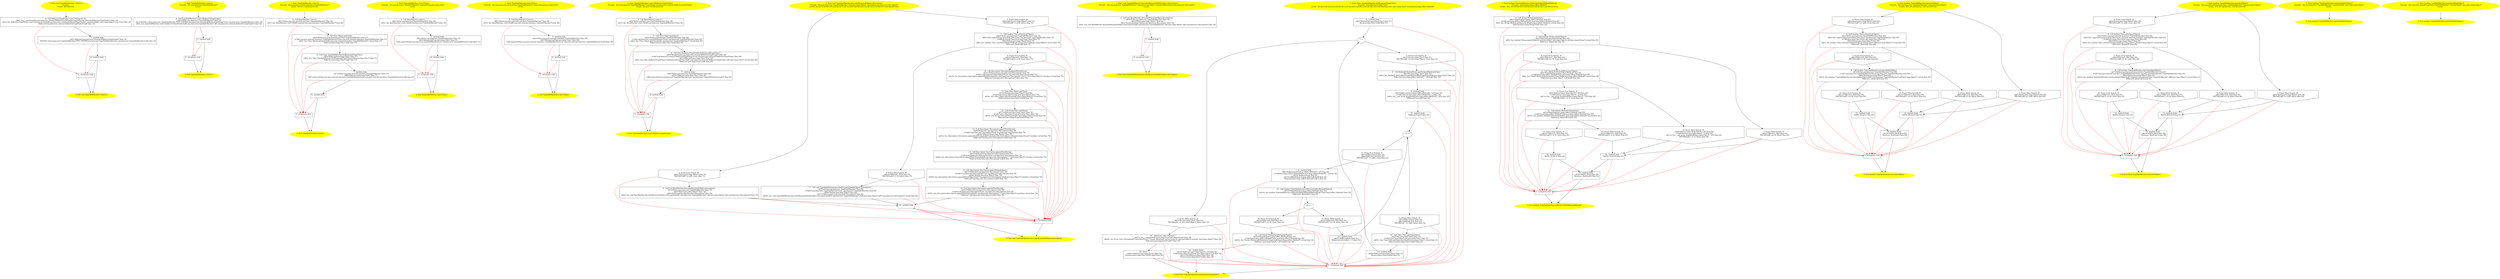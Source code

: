 /* @generated */
digraph cfg {
"org.hamcrest.TypeSafeMatcher.<clinit>():void.a9edac9685361b7f778ba9bd0643958e_1" [label="1: Start void TypeSafeMatcher.<clinit>()\nFormals: \nLocals:  $irvar0:void \n  " color=yellow style=filled]
	

	 "org.hamcrest.TypeSafeMatcher.<clinit>():void.a9edac9685361b7f778ba9bd0643958e_1" -> "org.hamcrest.TypeSafeMatcher.<clinit>():void.a9edac9685361b7f778ba9bd0643958e_4" ;
"org.hamcrest.TypeSafeMatcher.<clinit>():void.a9edac9685361b7f778ba9bd0643958e_2" [label="2: Exit void TypeSafeMatcher.<clinit>() \n  " color=yellow style=filled]
	

"org.hamcrest.TypeSafeMatcher.<clinit>():void.a9edac9685361b7f778ba9bd0643958e_3" [label="3:  exceptions sink \n  " shape="box"]
	

	 "org.hamcrest.TypeSafeMatcher.<clinit>():void.a9edac9685361b7f778ba9bd0643958e_3" -> "org.hamcrest.TypeSafeMatcher.<clinit>():void.a9edac9685361b7f778ba9bd0643958e_2" ;
"org.hamcrest.TypeSafeMatcher.<clinit>():void.a9edac9685361b7f778ba9bd0643958e_4" [label="4:  Call ReflectiveTypeFinder.<init>(String,int,int) \n   n$0=_fun___new(sizeof(t=org.hamcrest.internal.ReflectiveTypeFinder):org.hamcrest.internal.ReflectiveTypeFinder*) [line 14]\n  n$1=_fun_ReflectiveTypeFinder.<init>(String,int,int)(n$0:org.hamcrest.internal.ReflectiveTypeFinder*,\"matchesSafely\":java.lang.Object*,1:int,0:int) [line 14]\n  *&$irvar0:org.hamcrest.internal.ReflectiveTypeFinder*=n$0 [line 14]\n " shape="box"]
	

	 "org.hamcrest.TypeSafeMatcher.<clinit>():void.a9edac9685361b7f778ba9bd0643958e_4" -> "org.hamcrest.TypeSafeMatcher.<clinit>():void.a9edac9685361b7f778ba9bd0643958e_5" ;
	 "org.hamcrest.TypeSafeMatcher.<clinit>():void.a9edac9685361b7f778ba9bd0643958e_4" -> "org.hamcrest.TypeSafeMatcher.<clinit>():void.a9edac9685361b7f778ba9bd0643958e_3" [color="red" ];
"org.hamcrest.TypeSafeMatcher.<clinit>():void.a9edac9685361b7f778ba9bd0643958e_5" [label="5:  method_body \n   n$2=*&$irvar0:org.hamcrest.internal.ReflectiveTypeFinder* [line 14]\n  *&#GB<>$org.hamcrest.TypeSafeMatcher.TYPE_FINDER:org.hamcrest.TypeSafeMatcher(root org.hamcrest.TypeSafeMatcher)=n$2 [line 14]\n " shape="box"]
	

	 "org.hamcrest.TypeSafeMatcher.<clinit>():void.a9edac9685361b7f778ba9bd0643958e_5" -> "org.hamcrest.TypeSafeMatcher.<clinit>():void.a9edac9685361b7f778ba9bd0643958e_6" ;
	 "org.hamcrest.TypeSafeMatcher.<clinit>():void.a9edac9685361b7f778ba9bd0643958e_5" -> "org.hamcrest.TypeSafeMatcher.<clinit>():void.a9edac9685361b7f778ba9bd0643958e_3" [color="red" ];
"org.hamcrest.TypeSafeMatcher.<clinit>():void.a9edac9685361b7f778ba9bd0643958e_6" [label="6:  method_body \n  " shape="box"]
	

	 "org.hamcrest.TypeSafeMatcher.<clinit>():void.a9edac9685361b7f778ba9bd0643958e_6" -> "org.hamcrest.TypeSafeMatcher.<clinit>():void.a9edac9685361b7f778ba9bd0643958e_2" ;
	 "org.hamcrest.TypeSafeMatcher.<clinit>():void.a9edac9685361b7f778ba9bd0643958e_6" -> "org.hamcrest.TypeSafeMatcher.<clinit>():void.a9edac9685361b7f778ba9bd0643958e_3" [color="red" ];
"org.hamcrest.TypeSafeMatcher.<init>().5ed4b42e8b45f32674814bc3dc01f7ce_1" [label="1: Start TypeSafeMatcher.<init>()\nFormals:  this:org.hamcrest.TypeSafeMatcher*\nLocals:  \n  " color=yellow style=filled]
	

	 "org.hamcrest.TypeSafeMatcher.<init>().5ed4b42e8b45f32674814bc3dc01f7ce_1" -> "org.hamcrest.TypeSafeMatcher.<init>().5ed4b42e8b45f32674814bc3dc01f7ce_4" ;
"org.hamcrest.TypeSafeMatcher.<init>().5ed4b42e8b45f32674814bc3dc01f7ce_2" [label="2: Exit TypeSafeMatcher.<init>() \n  " color=yellow style=filled]
	

"org.hamcrest.TypeSafeMatcher.<init>().5ed4b42e8b45f32674814bc3dc01f7ce_3" [label="3:  exceptions sink \n  " shape="box"]
	

	 "org.hamcrest.TypeSafeMatcher.<init>().5ed4b42e8b45f32674814bc3dc01f7ce_3" -> "org.hamcrest.TypeSafeMatcher.<init>().5ed4b42e8b45f32674814bc3dc01f7ce_2" ;
"org.hamcrest.TypeSafeMatcher.<init>().5ed4b42e8b45f32674814bc3dc01f7ce_4" [label="4:  Call TypeSafeMatcher.<init>(ReflectiveTypeFinder) \n   n$0=*&this:org.hamcrest.TypeSafeMatcher* [line 22]\n  n$1=*&#GB<>$org.hamcrest.TypeSafeMatcher.TYPE_FINDER:org.hamcrest.internal.ReflectiveTypeFinder*(root org.hamcrest.TypeSafeMatcher) [line 22]\n  n$2=_fun_TypeSafeMatcher.<init>(ReflectiveTypeFinder)(n$0:org.hamcrest.TypeSafeMatcher*,n$1:org.hamcrest.internal.ReflectiveTypeFinder*) [line 22]\n " shape="box"]
	

	 "org.hamcrest.TypeSafeMatcher.<init>().5ed4b42e8b45f32674814bc3dc01f7ce_4" -> "org.hamcrest.TypeSafeMatcher.<init>().5ed4b42e8b45f32674814bc3dc01f7ce_5" ;
	 "org.hamcrest.TypeSafeMatcher.<init>().5ed4b42e8b45f32674814bc3dc01f7ce_4" -> "org.hamcrest.TypeSafeMatcher.<init>().5ed4b42e8b45f32674814bc3dc01f7ce_3" [color="red" ];
"org.hamcrest.TypeSafeMatcher.<init>().5ed4b42e8b45f32674814bc3dc01f7ce_5" [label="5:  method_body \n  " shape="box"]
	

	 "org.hamcrest.TypeSafeMatcher.<init>().5ed4b42e8b45f32674814bc3dc01f7ce_5" -> "org.hamcrest.TypeSafeMatcher.<init>().5ed4b42e8b45f32674814bc3dc01f7ce_2" ;
	 "org.hamcrest.TypeSafeMatcher.<init>().5ed4b42e8b45f32674814bc3dc01f7ce_5" -> "org.hamcrest.TypeSafeMatcher.<init>().5ed4b42e8b45f32674814bc3dc01f7ce_3" [color="red" ];
"org.junit.internal.matchers.TypeSafeMatcher.<init>().c54d40516e8d6c7a3250033dc7d0371c_1" [label="1: Start TypeSafeMatcher.<init>()\nFormals:  this:org.junit.internal.matchers.TypeSafeMatcher*\nLocals:  $irvar1:void $irvar0:void \n  " color=yellow style=filled]
	

	 "org.junit.internal.matchers.TypeSafeMatcher.<init>().c54d40516e8d6c7a3250033dc7d0371c_1" -> "org.junit.internal.matchers.TypeSafeMatcher.<init>().c54d40516e8d6c7a3250033dc7d0371c_4" ;
"org.junit.internal.matchers.TypeSafeMatcher.<init>().c54d40516e8d6c7a3250033dc7d0371c_2" [label="2: Exit TypeSafeMatcher.<init>() \n  " color=yellow style=filled]
	

"org.junit.internal.matchers.TypeSafeMatcher.<init>().c54d40516e8d6c7a3250033dc7d0371c_3" [label="3:  exceptions sink \n  " shape="box"]
	

	 "org.junit.internal.matchers.TypeSafeMatcher.<init>().c54d40516e8d6c7a3250033dc7d0371c_3" -> "org.junit.internal.matchers.TypeSafeMatcher.<init>().c54d40516e8d6c7a3250033dc7d0371c_2" ;
"org.junit.internal.matchers.TypeSafeMatcher.<init>().c54d40516e8d6c7a3250033dc7d0371c_4" [label="4:  Call BaseMatcher.<init>() \n   n$0=*&this:org.junit.internal.matchers.TypeSafeMatcher* [line 26]\n  n$1=_fun_BaseMatcher.<init>()(n$0:org.junit.internal.matchers.TypeSafeMatcher*) [line 26]\n " shape="box"]
	

	 "org.junit.internal.matchers.TypeSafeMatcher.<init>().c54d40516e8d6c7a3250033dc7d0371c_4" -> "org.junit.internal.matchers.TypeSafeMatcher.<init>().c54d40516e8d6c7a3250033dc7d0371c_5" ;
	 "org.junit.internal.matchers.TypeSafeMatcher.<init>().c54d40516e8d6c7a3250033dc7d0371c_4" -> "org.junit.internal.matchers.TypeSafeMatcher.<init>().c54d40516e8d6c7a3250033dc7d0371c_3" [color="red" ];
"org.junit.internal.matchers.TypeSafeMatcher.<init>().c54d40516e8d6c7a3250033dc7d0371c_5" [label="5:  Call Class Object.getClass() \n   n$2=*&this:org.junit.internal.matchers.TypeSafeMatcher* [line 27]\n  _=*n$2:org.junit.internal.matchers.TypeSafeMatcher*(root org.junit.internal.matchers.TypeSafeMatcher) [line 27]\n  n$4=_fun_Class Object.getClass()(n$2:org.junit.internal.matchers.TypeSafeMatcher*) virtual [line 27]\n  *&$irvar0:java.lang.Class*=n$4 [line 27]\n " shape="box"]
	

	 "org.junit.internal.matchers.TypeSafeMatcher.<init>().c54d40516e8d6c7a3250033dc7d0371c_5" -> "org.junit.internal.matchers.TypeSafeMatcher.<init>().c54d40516e8d6c7a3250033dc7d0371c_6" ;
	 "org.junit.internal.matchers.TypeSafeMatcher.<init>().c54d40516e8d6c7a3250033dc7d0371c_5" -> "org.junit.internal.matchers.TypeSafeMatcher.<init>().c54d40516e8d6c7a3250033dc7d0371c_3" [color="red" ];
"org.junit.internal.matchers.TypeSafeMatcher.<init>().c54d40516e8d6c7a3250033dc7d0371c_6" [label="6:  Call Class TypeSafeMatcher.findExpectedType(Class) \n   n$5=*&$irvar0:java.lang.Class* [line 27]\n  n$6=_fun_Class TypeSafeMatcher.findExpectedType(Class)(n$5:java.lang.Class*) [line 27]\n  *&$irvar1:java.lang.Class*=n$6 [line 27]\n " shape="box"]
	

	 "org.junit.internal.matchers.TypeSafeMatcher.<init>().c54d40516e8d6c7a3250033dc7d0371c_6" -> "org.junit.internal.matchers.TypeSafeMatcher.<init>().c54d40516e8d6c7a3250033dc7d0371c_7" ;
	 "org.junit.internal.matchers.TypeSafeMatcher.<init>().c54d40516e8d6c7a3250033dc7d0371c_6" -> "org.junit.internal.matchers.TypeSafeMatcher.<init>().c54d40516e8d6c7a3250033dc7d0371c_3" [color="red" ];
"org.junit.internal.matchers.TypeSafeMatcher.<init>().c54d40516e8d6c7a3250033dc7d0371c_7" [label="7:  method_body \n   n$7=*&this:org.junit.internal.matchers.TypeSafeMatcher* [line 27]\n  n$8=*&$irvar1:java.lang.Class* [line 27]\n  *n$7.expectedType:org.junit.internal.matchers.TypeSafeMatcher(root org.junit.internal.matchers.TypeSafeMatcher)=n$8 [line 27]\n " shape="box"]
	

	 "org.junit.internal.matchers.TypeSafeMatcher.<init>().c54d40516e8d6c7a3250033dc7d0371c_7" -> "org.junit.internal.matchers.TypeSafeMatcher.<init>().c54d40516e8d6c7a3250033dc7d0371c_8" ;
	 "org.junit.internal.matchers.TypeSafeMatcher.<init>().c54d40516e8d6c7a3250033dc7d0371c_7" -> "org.junit.internal.matchers.TypeSafeMatcher.<init>().c54d40516e8d6c7a3250033dc7d0371c_3" [color="red" ];
"org.junit.internal.matchers.TypeSafeMatcher.<init>().c54d40516e8d6c7a3250033dc7d0371c_8" [label="8:  method_body \n  " shape="box"]
	

	 "org.junit.internal.matchers.TypeSafeMatcher.<init>().c54d40516e8d6c7a3250033dc7d0371c_8" -> "org.junit.internal.matchers.TypeSafeMatcher.<init>().c54d40516e8d6c7a3250033dc7d0371c_2" ;
	 "org.junit.internal.matchers.TypeSafeMatcher.<init>().c54d40516e8d6c7a3250033dc7d0371c_8" -> "org.junit.internal.matchers.TypeSafeMatcher.<init>().c54d40516e8d6c7a3250033dc7d0371c_3" [color="red" ];
"org.hamcrest.TypeSafeMatcher.<init>(java.lang.Class).0115292bd567e6a398ecbe0788ac72c8_1" [label="1: Start TypeSafeMatcher.<init>(Class)\nFormals:  this:org.hamcrest.TypeSafeMatcher* expectedType:java.lang.Class*\nLocals:  \n  " color=yellow style=filled]
	

	 "org.hamcrest.TypeSafeMatcher.<init>(java.lang.Class).0115292bd567e6a398ecbe0788ac72c8_1" -> "org.hamcrest.TypeSafeMatcher.<init>(java.lang.Class).0115292bd567e6a398ecbe0788ac72c8_4" ;
"org.hamcrest.TypeSafeMatcher.<init>(java.lang.Class).0115292bd567e6a398ecbe0788ac72c8_2" [label="2: Exit TypeSafeMatcher.<init>(Class) \n  " color=yellow style=filled]
	

"org.hamcrest.TypeSafeMatcher.<init>(java.lang.Class).0115292bd567e6a398ecbe0788ac72c8_3" [label="3:  exceptions sink \n  " shape="box"]
	

	 "org.hamcrest.TypeSafeMatcher.<init>(java.lang.Class).0115292bd567e6a398ecbe0788ac72c8_3" -> "org.hamcrest.TypeSafeMatcher.<init>(java.lang.Class).0115292bd567e6a398ecbe0788ac72c8_2" ;
"org.hamcrest.TypeSafeMatcher.<init>(java.lang.Class).0115292bd567e6a398ecbe0788ac72c8_4" [label="4:  Call BaseMatcher.<init>() \n   n$0=*&this:org.hamcrest.TypeSafeMatcher* [line 30]\n  n$1=_fun_BaseMatcher.<init>()(n$0:org.hamcrest.TypeSafeMatcher*) [line 30]\n " shape="box"]
	

	 "org.hamcrest.TypeSafeMatcher.<init>(java.lang.Class).0115292bd567e6a398ecbe0788ac72c8_4" -> "org.hamcrest.TypeSafeMatcher.<init>(java.lang.Class).0115292bd567e6a398ecbe0788ac72c8_5" ;
	 "org.hamcrest.TypeSafeMatcher.<init>(java.lang.Class).0115292bd567e6a398ecbe0788ac72c8_4" -> "org.hamcrest.TypeSafeMatcher.<init>(java.lang.Class).0115292bd567e6a398ecbe0788ac72c8_3" [color="red" ];
"org.hamcrest.TypeSafeMatcher.<init>(java.lang.Class).0115292bd567e6a398ecbe0788ac72c8_5" [label="5:  method_body \n   n$2=*&this:org.hamcrest.TypeSafeMatcher* [line 31]\n  n$3=*&expectedType:java.lang.Class* [line 31]\n  *n$2.expectedType:org.hamcrest.TypeSafeMatcher(root org.hamcrest.TypeSafeMatcher)=n$3 [line 31]\n " shape="box"]
	

	 "org.hamcrest.TypeSafeMatcher.<init>(java.lang.Class).0115292bd567e6a398ecbe0788ac72c8_5" -> "org.hamcrest.TypeSafeMatcher.<init>(java.lang.Class).0115292bd567e6a398ecbe0788ac72c8_6" ;
	 "org.hamcrest.TypeSafeMatcher.<init>(java.lang.Class).0115292bd567e6a398ecbe0788ac72c8_5" -> "org.hamcrest.TypeSafeMatcher.<init>(java.lang.Class).0115292bd567e6a398ecbe0788ac72c8_3" [color="red" ];
"org.hamcrest.TypeSafeMatcher.<init>(java.lang.Class).0115292bd567e6a398ecbe0788ac72c8_6" [label="6:  method_body \n  " shape="box"]
	

	 "org.hamcrest.TypeSafeMatcher.<init>(java.lang.Class).0115292bd567e6a398ecbe0788ac72c8_6" -> "org.hamcrest.TypeSafeMatcher.<init>(java.lang.Class).0115292bd567e6a398ecbe0788ac72c8_2" ;
	 "org.hamcrest.TypeSafeMatcher.<init>(java.lang.Class).0115292bd567e6a398ecbe0788ac72c8_6" -> "org.hamcrest.TypeSafeMatcher.<init>(java.lang.Class).0115292bd567e6a398ecbe0788ac72c8_3" [color="red" ];
"org.junit.internal.matchers.TypeSafeMatcher.<init>(java.lang.Class).90c516ae564295f7e6e8778c4ceec569_1" [label="1: Start TypeSafeMatcher.<init>(Class)\nFormals:  this:org.junit.internal.matchers.TypeSafeMatcher* expectedType:java.lang.Class*\nLocals:  \n  " color=yellow style=filled]
	

	 "org.junit.internal.matchers.TypeSafeMatcher.<init>(java.lang.Class).90c516ae564295f7e6e8778c4ceec569_1" -> "org.junit.internal.matchers.TypeSafeMatcher.<init>(java.lang.Class).90c516ae564295f7e6e8778c4ceec569_4" ;
"org.junit.internal.matchers.TypeSafeMatcher.<init>(java.lang.Class).90c516ae564295f7e6e8778c4ceec569_2" [label="2: Exit TypeSafeMatcher.<init>(Class) \n  " color=yellow style=filled]
	

"org.junit.internal.matchers.TypeSafeMatcher.<init>(java.lang.Class).90c516ae564295f7e6e8778c4ceec569_3" [label="3:  exceptions sink \n  " shape="box"]
	

	 "org.junit.internal.matchers.TypeSafeMatcher.<init>(java.lang.Class).90c516ae564295f7e6e8778c4ceec569_3" -> "org.junit.internal.matchers.TypeSafeMatcher.<init>(java.lang.Class).90c516ae564295f7e6e8778c4ceec569_2" ;
"org.junit.internal.matchers.TypeSafeMatcher.<init>(java.lang.Class).90c516ae564295f7e6e8778c4ceec569_4" [label="4:  Call BaseMatcher.<init>() \n   n$0=*&this:org.junit.internal.matchers.TypeSafeMatcher* [line 48]\n  n$1=_fun_BaseMatcher.<init>()(n$0:org.junit.internal.matchers.TypeSafeMatcher*) [line 48]\n " shape="box"]
	

	 "org.junit.internal.matchers.TypeSafeMatcher.<init>(java.lang.Class).90c516ae564295f7e6e8778c4ceec569_4" -> "org.junit.internal.matchers.TypeSafeMatcher.<init>(java.lang.Class).90c516ae564295f7e6e8778c4ceec569_5" ;
	 "org.junit.internal.matchers.TypeSafeMatcher.<init>(java.lang.Class).90c516ae564295f7e6e8778c4ceec569_4" -> "org.junit.internal.matchers.TypeSafeMatcher.<init>(java.lang.Class).90c516ae564295f7e6e8778c4ceec569_3" [color="red" ];
"org.junit.internal.matchers.TypeSafeMatcher.<init>(java.lang.Class).90c516ae564295f7e6e8778c4ceec569_5" [label="5:  method_body \n   n$2=*&this:org.junit.internal.matchers.TypeSafeMatcher* [line 49]\n  n$3=*&expectedType:java.lang.Class* [line 49]\n  *n$2.expectedType:org.junit.internal.matchers.TypeSafeMatcher(root org.junit.internal.matchers.TypeSafeMatcher)=n$3 [line 49]\n " shape="box"]
	

	 "org.junit.internal.matchers.TypeSafeMatcher.<init>(java.lang.Class).90c516ae564295f7e6e8778c4ceec569_5" -> "org.junit.internal.matchers.TypeSafeMatcher.<init>(java.lang.Class).90c516ae564295f7e6e8778c4ceec569_6" ;
	 "org.junit.internal.matchers.TypeSafeMatcher.<init>(java.lang.Class).90c516ae564295f7e6e8778c4ceec569_5" -> "org.junit.internal.matchers.TypeSafeMatcher.<init>(java.lang.Class).90c516ae564295f7e6e8778c4ceec569_3" [color="red" ];
"org.junit.internal.matchers.TypeSafeMatcher.<init>(java.lang.Class).90c516ae564295f7e6e8778c4ceec569_6" [label="6:  method_body \n  " shape="box"]
	

	 "org.junit.internal.matchers.TypeSafeMatcher.<init>(java.lang.Class).90c516ae564295f7e6e8778c4ceec569_6" -> "org.junit.internal.matchers.TypeSafeMatcher.<init>(java.lang.Class).90c516ae564295f7e6e8778c4ceec569_2" ;
	 "org.junit.internal.matchers.TypeSafeMatcher.<init>(java.lang.Class).90c516ae564295f7e6e8778c4ceec569_6" -> "org.junit.internal.matchers.TypeSafeMatcher.<init>(java.lang.Class).90c516ae564295f7e6e8778c4ceec569_3" [color="red" ];
"org.hamcrest.TypeSafeMatcher.<init>(org.hamcrest.internal.ReflectiveTypeFinder).86207296e4c48e26f3ff2528de12b2d8_1" [label="1: Start TypeSafeMatcher.<init>(ReflectiveTypeFinder)\nFormals:  this:org.hamcrest.TypeSafeMatcher* typeFinder:org.hamcrest.internal.ReflectiveTypeFinder*\nLocals:  $irvar1:void $irvar0:void \n  " color=yellow style=filled]
	

	 "org.hamcrest.TypeSafeMatcher.<init>(org.hamcrest.internal.ReflectiveTypeFinder).86207296e4c48e26f3ff2528de12b2d8_1" -> "org.hamcrest.TypeSafeMatcher.<init>(org.hamcrest.internal.ReflectiveTypeFinder).86207296e4c48e26f3ff2528de12b2d8_4" ;
"org.hamcrest.TypeSafeMatcher.<init>(org.hamcrest.internal.ReflectiveTypeFinder).86207296e4c48e26f3ff2528de12b2d8_2" [label="2: Exit TypeSafeMatcher.<init>(ReflectiveTypeFinder) \n  " color=yellow style=filled]
	

"org.hamcrest.TypeSafeMatcher.<init>(org.hamcrest.internal.ReflectiveTypeFinder).86207296e4c48e26f3ff2528de12b2d8_3" [label="3:  exceptions sink \n  " shape="box"]
	

	 "org.hamcrest.TypeSafeMatcher.<init>(org.hamcrest.internal.ReflectiveTypeFinder).86207296e4c48e26f3ff2528de12b2d8_3" -> "org.hamcrest.TypeSafeMatcher.<init>(org.hamcrest.internal.ReflectiveTypeFinder).86207296e4c48e26f3ff2528de12b2d8_2" ;
"org.hamcrest.TypeSafeMatcher.<init>(org.hamcrest.internal.ReflectiveTypeFinder).86207296e4c48e26f3ff2528de12b2d8_4" [label="4:  Call BaseMatcher.<init>() \n   n$0=*&this:org.hamcrest.TypeSafeMatcher* [line 39]\n  n$1=_fun_BaseMatcher.<init>()(n$0:org.hamcrest.TypeSafeMatcher*) [line 39]\n " shape="box"]
	

	 "org.hamcrest.TypeSafeMatcher.<init>(org.hamcrest.internal.ReflectiveTypeFinder).86207296e4c48e26f3ff2528de12b2d8_4" -> "org.hamcrest.TypeSafeMatcher.<init>(org.hamcrest.internal.ReflectiveTypeFinder).86207296e4c48e26f3ff2528de12b2d8_5" ;
	 "org.hamcrest.TypeSafeMatcher.<init>(org.hamcrest.internal.ReflectiveTypeFinder).86207296e4c48e26f3ff2528de12b2d8_4" -> "org.hamcrest.TypeSafeMatcher.<init>(org.hamcrest.internal.ReflectiveTypeFinder).86207296e4c48e26f3ff2528de12b2d8_3" [color="red" ];
"org.hamcrest.TypeSafeMatcher.<init>(org.hamcrest.internal.ReflectiveTypeFinder).86207296e4c48e26f3ff2528de12b2d8_5" [label="5:  Call Class Object.getClass() \n   n$2=*&this:org.hamcrest.TypeSafeMatcher* [line 40]\n  _=*n$2:org.hamcrest.TypeSafeMatcher*(root org.hamcrest.TypeSafeMatcher) [line 40]\n  n$4=_fun_Class Object.getClass()(n$2:org.hamcrest.TypeSafeMatcher*) virtual [line 40]\n  *&$irvar0:java.lang.Class*=n$4 [line 40]\n " shape="box"]
	

	 "org.hamcrest.TypeSafeMatcher.<init>(org.hamcrest.internal.ReflectiveTypeFinder).86207296e4c48e26f3ff2528de12b2d8_5" -> "org.hamcrest.TypeSafeMatcher.<init>(org.hamcrest.internal.ReflectiveTypeFinder).86207296e4c48e26f3ff2528de12b2d8_6" ;
	 "org.hamcrest.TypeSafeMatcher.<init>(org.hamcrest.internal.ReflectiveTypeFinder).86207296e4c48e26f3ff2528de12b2d8_5" -> "org.hamcrest.TypeSafeMatcher.<init>(org.hamcrest.internal.ReflectiveTypeFinder).86207296e4c48e26f3ff2528de12b2d8_3" [color="red" ];
"org.hamcrest.TypeSafeMatcher.<init>(org.hamcrest.internal.ReflectiveTypeFinder).86207296e4c48e26f3ff2528de12b2d8_6" [label="6:  Call Class ReflectiveTypeFinder.findExpectedType(Class) \n   n$5=*&typeFinder:org.hamcrest.internal.ReflectiveTypeFinder* [line 40]\n  _=*n$5:org.hamcrest.internal.ReflectiveTypeFinder*(root org.hamcrest.internal.ReflectiveTypeFinder) [line 40]\n  n$7=*&$irvar0:java.lang.Class* [line 40]\n  n$8=_fun_Class ReflectiveTypeFinder.findExpectedType(Class)(n$5:org.hamcrest.internal.ReflectiveTypeFinder*,n$7:java.lang.Class*) virtual [line 40]\n  *&$irvar1:java.lang.Class*=n$8 [line 40]\n " shape="box"]
	

	 "org.hamcrest.TypeSafeMatcher.<init>(org.hamcrest.internal.ReflectiveTypeFinder).86207296e4c48e26f3ff2528de12b2d8_6" -> "org.hamcrest.TypeSafeMatcher.<init>(org.hamcrest.internal.ReflectiveTypeFinder).86207296e4c48e26f3ff2528de12b2d8_7" ;
	 "org.hamcrest.TypeSafeMatcher.<init>(org.hamcrest.internal.ReflectiveTypeFinder).86207296e4c48e26f3ff2528de12b2d8_6" -> "org.hamcrest.TypeSafeMatcher.<init>(org.hamcrest.internal.ReflectiveTypeFinder).86207296e4c48e26f3ff2528de12b2d8_3" [color="red" ];
"org.hamcrest.TypeSafeMatcher.<init>(org.hamcrest.internal.ReflectiveTypeFinder).86207296e4c48e26f3ff2528de12b2d8_7" [label="7:  method_body \n   n$9=*&this:org.hamcrest.TypeSafeMatcher* [line 40]\n  n$10=*&$irvar1:java.lang.Class* [line 40]\n  *n$9.expectedType:org.hamcrest.TypeSafeMatcher(root org.hamcrest.TypeSafeMatcher)=n$10 [line 40]\n " shape="box"]
	

	 "org.hamcrest.TypeSafeMatcher.<init>(org.hamcrest.internal.ReflectiveTypeFinder).86207296e4c48e26f3ff2528de12b2d8_7" -> "org.hamcrest.TypeSafeMatcher.<init>(org.hamcrest.internal.ReflectiveTypeFinder).86207296e4c48e26f3ff2528de12b2d8_8" ;
	 "org.hamcrest.TypeSafeMatcher.<init>(org.hamcrest.internal.ReflectiveTypeFinder).86207296e4c48e26f3ff2528de12b2d8_7" -> "org.hamcrest.TypeSafeMatcher.<init>(org.hamcrest.internal.ReflectiveTypeFinder).86207296e4c48e26f3ff2528de12b2d8_3" [color="red" ];
"org.hamcrest.TypeSafeMatcher.<init>(org.hamcrest.internal.ReflectiveTypeFinder).86207296e4c48e26f3ff2528de12b2d8_8" [label="8:  method_body \n  " shape="box"]
	

	 "org.hamcrest.TypeSafeMatcher.<init>(org.hamcrest.internal.ReflectiveTypeFinder).86207296e4c48e26f3ff2528de12b2d8_8" -> "org.hamcrest.TypeSafeMatcher.<init>(org.hamcrest.internal.ReflectiveTypeFinder).86207296e4c48e26f3ff2528de12b2d8_2" ;
	 "org.hamcrest.TypeSafeMatcher.<init>(org.hamcrest.internal.ReflectiveTypeFinder).86207296e4c48e26f3ff2528de12b2d8_8" -> "org.hamcrest.TypeSafeMatcher.<init>(org.hamcrest.internal.ReflectiveTypeFinder).86207296e4c48e26f3ff2528de12b2d8_3" [color="red" ];
"org.hamcrest.TypeSafeMatcher.describeMismatch(java.lang.Object,org.hamcrest.Description):void.bdbcb7ede4fd30cacdd2224ee79eceba_1" [label="1: Start void TypeSafeMatcher.describeMismatch(Object,Description)\nFormals:  this:org.hamcrest.TypeSafeMatcher* item:java.lang.Object* description:org.hamcrest.Description*\nLocals:  $irvar7:void $irvar6:void $irvar5:void $irvar4:void $irvar3:void $irvar2:void $irvar1:void $irvar0:void \n  " color=yellow style=filled]
	

	 "org.hamcrest.TypeSafeMatcher.describeMismatch(java.lang.Object,org.hamcrest.Description):void.bdbcb7ede4fd30cacdd2224ee79eceba_1" -> "org.hamcrest.TypeSafeMatcher.describeMismatch(java.lang.Object,org.hamcrest.Description):void.bdbcb7ede4fd30cacdd2224ee79eceba_4" ;
	 "org.hamcrest.TypeSafeMatcher.describeMismatch(java.lang.Object,org.hamcrest.Description):void.bdbcb7ede4fd30cacdd2224ee79eceba_1" -> "org.hamcrest.TypeSafeMatcher.describeMismatch(java.lang.Object,org.hamcrest.Description):void.bdbcb7ede4fd30cacdd2224ee79eceba_5" ;
"org.hamcrest.TypeSafeMatcher.describeMismatch(java.lang.Object,org.hamcrest.Description):void.bdbcb7ede4fd30cacdd2224ee79eceba_2" [label="2: Exit void TypeSafeMatcher.describeMismatch(Object,Description) \n  " color=yellow style=filled]
	

"org.hamcrest.TypeSafeMatcher.describeMismatch(java.lang.Object,org.hamcrest.Description):void.bdbcb7ede4fd30cacdd2224ee79eceba_3" [label="3:  exceptions sink \n  " shape="box"]
	

	 "org.hamcrest.TypeSafeMatcher.describeMismatch(java.lang.Object,org.hamcrest.Description):void.bdbcb7ede4fd30cacdd2224ee79eceba_3" -> "org.hamcrest.TypeSafeMatcher.describeMismatch(java.lang.Object,org.hamcrest.Description):void.bdbcb7ede4fd30cacdd2224ee79eceba_2" ;
"org.hamcrest.TypeSafeMatcher.describeMismatch(java.lang.Object,org.hamcrest.Description):void.bdbcb7ede4fd30cacdd2224ee79eceba_4" [label="4: Prune (true branch, if) \n   n$0=*&item:java.lang.Object* [line 73]\n  PRUNE(!(n$0 != null), true); [line 73]\n " shape="invhouse"]
	

	 "org.hamcrest.TypeSafeMatcher.describeMismatch(java.lang.Object,org.hamcrest.Description):void.bdbcb7ede4fd30cacdd2224ee79eceba_4" -> "org.hamcrest.TypeSafeMatcher.describeMismatch(java.lang.Object,org.hamcrest.Description):void.bdbcb7ede4fd30cacdd2224ee79eceba_6" ;
	 "org.hamcrest.TypeSafeMatcher.describeMismatch(java.lang.Object,org.hamcrest.Description):void.bdbcb7ede4fd30cacdd2224ee79eceba_4" -> "org.hamcrest.TypeSafeMatcher.describeMismatch(java.lang.Object,org.hamcrest.Description):void.bdbcb7ede4fd30cacdd2224ee79eceba_3" [color="red" ];
"org.hamcrest.TypeSafeMatcher.describeMismatch(java.lang.Object,org.hamcrest.Description):void.bdbcb7ede4fd30cacdd2224ee79eceba_5" [label="5: Prune (false branch, if) \n   n$0=*&item:java.lang.Object* [line 73]\n  PRUNE((n$0 != null), false); [line 73]\n " shape="invhouse"]
	

	 "org.hamcrest.TypeSafeMatcher.describeMismatch(java.lang.Object,org.hamcrest.Description):void.bdbcb7ede4fd30cacdd2224ee79eceba_5" -> "org.hamcrest.TypeSafeMatcher.describeMismatch(java.lang.Object,org.hamcrest.Description):void.bdbcb7ede4fd30cacdd2224ee79eceba_7" ;
	 "org.hamcrest.TypeSafeMatcher.describeMismatch(java.lang.Object,org.hamcrest.Description):void.bdbcb7ede4fd30cacdd2224ee79eceba_5" -> "org.hamcrest.TypeSafeMatcher.describeMismatch(java.lang.Object,org.hamcrest.Description):void.bdbcb7ede4fd30cacdd2224ee79eceba_3" [color="red" ];
"org.hamcrest.TypeSafeMatcher.describeMismatch(java.lang.Object,org.hamcrest.Description):void.bdbcb7ede4fd30cacdd2224ee79eceba_6" [label="6:  Call void BaseMatcher.describeMismatch(Object,Description) \n   n$1=*&this:org.hamcrest.TypeSafeMatcher* [line 74]\n  n$2=*&item:java.lang.Object* [line 74]\n  n$3=*&description:org.hamcrest.Description* [line 74]\n  n$4=_fun_void BaseMatcher.describeMismatch(Object,Description)(n$1:org.hamcrest.TypeSafeMatcher*,n$2:java.lang.Object*,n$3:org.hamcrest.Description*) [line 74]\n " shape="box"]
	

	 "org.hamcrest.TypeSafeMatcher.describeMismatch(java.lang.Object,org.hamcrest.Description):void.bdbcb7ede4fd30cacdd2224ee79eceba_6" -> "org.hamcrest.TypeSafeMatcher.describeMismatch(java.lang.Object,org.hamcrest.Description):void.bdbcb7ede4fd30cacdd2224ee79eceba_18" ;
	 "org.hamcrest.TypeSafeMatcher.describeMismatch(java.lang.Object,org.hamcrest.Description):void.bdbcb7ede4fd30cacdd2224ee79eceba_6" -> "org.hamcrest.TypeSafeMatcher.describeMismatch(java.lang.Object,org.hamcrest.Description):void.bdbcb7ede4fd30cacdd2224ee79eceba_3" [color="red" ];
"org.hamcrest.TypeSafeMatcher.describeMismatch(java.lang.Object,org.hamcrest.Description):void.bdbcb7ede4fd30cacdd2224ee79eceba_7" [label="7:  Call boolean Class.isInstance(Object) \n   n$5=*&this:org.hamcrest.TypeSafeMatcher* [line 75]\n  n$6=*n$5.expectedType:java.lang.Class*(root org.hamcrest.TypeSafeMatcher) [line 75]\n  _=*n$6:java.lang.Class*(root java.lang.Class) [line 75]\n  n$8=*&item:java.lang.Object* [line 75]\n  n$9=_fun_boolean Class.isInstance(Object)(n$6:java.lang.Class*,n$8:java.lang.Object*) virtual [line 75]\n  *&$irvar0:_Bool=n$9 [line 75]\n " shape="box"]
	

	 "org.hamcrest.TypeSafeMatcher.describeMismatch(java.lang.Object,org.hamcrest.Description):void.bdbcb7ede4fd30cacdd2224ee79eceba_7" -> "org.hamcrest.TypeSafeMatcher.describeMismatch(java.lang.Object,org.hamcrest.Description):void.bdbcb7ede4fd30cacdd2224ee79eceba_8" ;
	 "org.hamcrest.TypeSafeMatcher.describeMismatch(java.lang.Object,org.hamcrest.Description):void.bdbcb7ede4fd30cacdd2224ee79eceba_7" -> "org.hamcrest.TypeSafeMatcher.describeMismatch(java.lang.Object,org.hamcrest.Description):void.bdbcb7ede4fd30cacdd2224ee79eceba_9" ;
	 "org.hamcrest.TypeSafeMatcher.describeMismatch(java.lang.Object,org.hamcrest.Description):void.bdbcb7ede4fd30cacdd2224ee79eceba_7" -> "org.hamcrest.TypeSafeMatcher.describeMismatch(java.lang.Object,org.hamcrest.Description):void.bdbcb7ede4fd30cacdd2224ee79eceba_3" [color="red" ];
"org.hamcrest.TypeSafeMatcher.describeMismatch(java.lang.Object,org.hamcrest.Description):void.bdbcb7ede4fd30cacdd2224ee79eceba_8" [label="8: Prune (true branch, if) \n   n$10=*&$irvar0:_Bool [line 75]\n  PRUNE(!(n$10 != 0), true); [line 75]\n " shape="invhouse"]
	

	 "org.hamcrest.TypeSafeMatcher.describeMismatch(java.lang.Object,org.hamcrest.Description):void.bdbcb7ede4fd30cacdd2224ee79eceba_8" -> "org.hamcrest.TypeSafeMatcher.describeMismatch(java.lang.Object,org.hamcrest.Description):void.bdbcb7ede4fd30cacdd2224ee79eceba_10" ;
	 "org.hamcrest.TypeSafeMatcher.describeMismatch(java.lang.Object,org.hamcrest.Description):void.bdbcb7ede4fd30cacdd2224ee79eceba_8" -> "org.hamcrest.TypeSafeMatcher.describeMismatch(java.lang.Object,org.hamcrest.Description):void.bdbcb7ede4fd30cacdd2224ee79eceba_3" [color="red" ];
"org.hamcrest.TypeSafeMatcher.describeMismatch(java.lang.Object,org.hamcrest.Description):void.bdbcb7ede4fd30cacdd2224ee79eceba_9" [label="9: Prune (false branch, if) \n   n$10=*&$irvar0:_Bool [line 75]\n  PRUNE((n$10 != 0), false); [line 75]\n " shape="invhouse"]
	

	 "org.hamcrest.TypeSafeMatcher.describeMismatch(java.lang.Object,org.hamcrest.Description):void.bdbcb7ede4fd30cacdd2224ee79eceba_9" -> "org.hamcrest.TypeSafeMatcher.describeMismatch(java.lang.Object,org.hamcrest.Description):void.bdbcb7ede4fd30cacdd2224ee79eceba_17" ;
	 "org.hamcrest.TypeSafeMatcher.describeMismatch(java.lang.Object,org.hamcrest.Description):void.bdbcb7ede4fd30cacdd2224ee79eceba_9" -> "org.hamcrest.TypeSafeMatcher.describeMismatch(java.lang.Object,org.hamcrest.Description):void.bdbcb7ede4fd30cacdd2224ee79eceba_3" [color="red" ];
"org.hamcrest.TypeSafeMatcher.describeMismatch(java.lang.Object,org.hamcrest.Description):void.bdbcb7ede4fd30cacdd2224ee79eceba_10" [label="10:  Call Description Description.appendText(String) \n   n$11=*&description:org.hamcrest.Description* [line 76]\n  _=*n$11:org.hamcrest.Description*(root org.hamcrest.Description) [line 76]\n  n$13=_fun_Description Description.appendText(String)(n$11:org.hamcrest.Description*,\"was a \":java.lang.Object*) interface virtual [line 76]\n  *&$irvar1:org.hamcrest.Description*=n$13 [line 76]\n " shape="box"]
	

	 "org.hamcrest.TypeSafeMatcher.describeMismatch(java.lang.Object,org.hamcrest.Description):void.bdbcb7ede4fd30cacdd2224ee79eceba_10" -> "org.hamcrest.TypeSafeMatcher.describeMismatch(java.lang.Object,org.hamcrest.Description):void.bdbcb7ede4fd30cacdd2224ee79eceba_11" ;
	 "org.hamcrest.TypeSafeMatcher.describeMismatch(java.lang.Object,org.hamcrest.Description):void.bdbcb7ede4fd30cacdd2224ee79eceba_10" -> "org.hamcrest.TypeSafeMatcher.describeMismatch(java.lang.Object,org.hamcrest.Description):void.bdbcb7ede4fd30cacdd2224ee79eceba_3" [color="red" ];
"org.hamcrest.TypeSafeMatcher.describeMismatch(java.lang.Object,org.hamcrest.Description):void.bdbcb7ede4fd30cacdd2224ee79eceba_11" [label="11:  Call Class Object.getClass() \n   n$14=*&item:java.lang.Object* [line 76]\n  _=*n$14:java.lang.Object*(root java.lang.Object) [line 76]\n  n$16=_fun_Class Object.getClass()(n$14:java.lang.Object*) virtual [line 76]\n  *&$irvar2:java.lang.Class*=n$16 [line 76]\n " shape="box"]
	

	 "org.hamcrest.TypeSafeMatcher.describeMismatch(java.lang.Object,org.hamcrest.Description):void.bdbcb7ede4fd30cacdd2224ee79eceba_11" -> "org.hamcrest.TypeSafeMatcher.describeMismatch(java.lang.Object,org.hamcrest.Description):void.bdbcb7ede4fd30cacdd2224ee79eceba_12" ;
	 "org.hamcrest.TypeSafeMatcher.describeMismatch(java.lang.Object,org.hamcrest.Description):void.bdbcb7ede4fd30cacdd2224ee79eceba_11" -> "org.hamcrest.TypeSafeMatcher.describeMismatch(java.lang.Object,org.hamcrest.Description):void.bdbcb7ede4fd30cacdd2224ee79eceba_3" [color="red" ];
"org.hamcrest.TypeSafeMatcher.describeMismatch(java.lang.Object,org.hamcrest.Description):void.bdbcb7ede4fd30cacdd2224ee79eceba_12" [label="12:  Call String Class.getName() \n   n$17=*&$irvar2:java.lang.Class* [line 76]\n  _=*n$17:java.lang.Class*(root java.lang.Class) [line 76]\n  n$19=_fun_String Class.getName()(n$17:java.lang.Class*) virtual [line 76]\n  *&$irvar3:java.lang.String*=n$19 [line 76]\n " shape="box"]
	

	 "org.hamcrest.TypeSafeMatcher.describeMismatch(java.lang.Object,org.hamcrest.Description):void.bdbcb7ede4fd30cacdd2224ee79eceba_12" -> "org.hamcrest.TypeSafeMatcher.describeMismatch(java.lang.Object,org.hamcrest.Description):void.bdbcb7ede4fd30cacdd2224ee79eceba_13" ;
	 "org.hamcrest.TypeSafeMatcher.describeMismatch(java.lang.Object,org.hamcrest.Description):void.bdbcb7ede4fd30cacdd2224ee79eceba_12" -> "org.hamcrest.TypeSafeMatcher.describeMismatch(java.lang.Object,org.hamcrest.Description):void.bdbcb7ede4fd30cacdd2224ee79eceba_3" [color="red" ];
"org.hamcrest.TypeSafeMatcher.describeMismatch(java.lang.Object,org.hamcrest.Description):void.bdbcb7ede4fd30cacdd2224ee79eceba_13" [label="13:  Call Description Description.appendText(String) \n   n$20=*&$irvar1:org.hamcrest.Description* [line 76]\n  _=*n$20:org.hamcrest.Description*(root org.hamcrest.Description) [line 76]\n  n$22=*&$irvar3:java.lang.String* [line 76]\n  n$23=_fun_Description Description.appendText(String)(n$20:org.hamcrest.Description*,n$22:java.lang.String*) interface virtual [line 76]\n  *&$irvar4:org.hamcrest.Description*=n$23 [line 76]\n " shape="box"]
	

	 "org.hamcrest.TypeSafeMatcher.describeMismatch(java.lang.Object,org.hamcrest.Description):void.bdbcb7ede4fd30cacdd2224ee79eceba_13" -> "org.hamcrest.TypeSafeMatcher.describeMismatch(java.lang.Object,org.hamcrest.Description):void.bdbcb7ede4fd30cacdd2224ee79eceba_14" ;
	 "org.hamcrest.TypeSafeMatcher.describeMismatch(java.lang.Object,org.hamcrest.Description):void.bdbcb7ede4fd30cacdd2224ee79eceba_13" -> "org.hamcrest.TypeSafeMatcher.describeMismatch(java.lang.Object,org.hamcrest.Description):void.bdbcb7ede4fd30cacdd2224ee79eceba_3" [color="red" ];
"org.hamcrest.TypeSafeMatcher.describeMismatch(java.lang.Object,org.hamcrest.Description):void.bdbcb7ede4fd30cacdd2224ee79eceba_14" [label="14:  Call Description Description.appendText(String) \n   n$24=*&$irvar4:org.hamcrest.Description* [line 76]\n  _=*n$24:org.hamcrest.Description*(root org.hamcrest.Description) [line 76]\n  n$26=_fun_Description Description.appendText(String)(n$24:org.hamcrest.Description*,\" (\":java.lang.Object*) interface virtual [line 76]\n  *&$irvar5:org.hamcrest.Description*=n$26 [line 76]\n " shape="box"]
	

	 "org.hamcrest.TypeSafeMatcher.describeMismatch(java.lang.Object,org.hamcrest.Description):void.bdbcb7ede4fd30cacdd2224ee79eceba_14" -> "org.hamcrest.TypeSafeMatcher.describeMismatch(java.lang.Object,org.hamcrest.Description):void.bdbcb7ede4fd30cacdd2224ee79eceba_15" ;
	 "org.hamcrest.TypeSafeMatcher.describeMismatch(java.lang.Object,org.hamcrest.Description):void.bdbcb7ede4fd30cacdd2224ee79eceba_14" -> "org.hamcrest.TypeSafeMatcher.describeMismatch(java.lang.Object,org.hamcrest.Description):void.bdbcb7ede4fd30cacdd2224ee79eceba_3" [color="red" ];
"org.hamcrest.TypeSafeMatcher.describeMismatch(java.lang.Object,org.hamcrest.Description):void.bdbcb7ede4fd30cacdd2224ee79eceba_15" [label="15:  Call Description Description.appendValue(Object) \n   n$27=*&$irvar5:org.hamcrest.Description* [line 76]\n  _=*n$27:org.hamcrest.Description*(root org.hamcrest.Description) [line 76]\n  n$29=*&item:java.lang.Object* [line 76]\n  n$30=_fun_Description Description.appendValue(Object)(n$27:org.hamcrest.Description*,n$29:java.lang.Object*) interface virtual [line 76]\n  *&$irvar6:org.hamcrest.Description*=n$30 [line 76]\n " shape="box"]
	

	 "org.hamcrest.TypeSafeMatcher.describeMismatch(java.lang.Object,org.hamcrest.Description):void.bdbcb7ede4fd30cacdd2224ee79eceba_15" -> "org.hamcrest.TypeSafeMatcher.describeMismatch(java.lang.Object,org.hamcrest.Description):void.bdbcb7ede4fd30cacdd2224ee79eceba_16" ;
	 "org.hamcrest.TypeSafeMatcher.describeMismatch(java.lang.Object,org.hamcrest.Description):void.bdbcb7ede4fd30cacdd2224ee79eceba_15" -> "org.hamcrest.TypeSafeMatcher.describeMismatch(java.lang.Object,org.hamcrest.Description):void.bdbcb7ede4fd30cacdd2224ee79eceba_3" [color="red" ];
"org.hamcrest.TypeSafeMatcher.describeMismatch(java.lang.Object,org.hamcrest.Description):void.bdbcb7ede4fd30cacdd2224ee79eceba_16" [label="16:  Call Description Description.appendText(String) \n   n$31=*&$irvar6:org.hamcrest.Description* [line 76]\n  _=*n$31:org.hamcrest.Description*(root org.hamcrest.Description) [line 76]\n  n$33=_fun_Description Description.appendText(String)(n$31:org.hamcrest.Description*,\")\":java.lang.Object*) interface virtual [line 76]\n  *&$irvar7:org.hamcrest.Description*=n$33 [line 76]\n " shape="box"]
	

	 "org.hamcrest.TypeSafeMatcher.describeMismatch(java.lang.Object,org.hamcrest.Description):void.bdbcb7ede4fd30cacdd2224ee79eceba_16" -> "org.hamcrest.TypeSafeMatcher.describeMismatch(java.lang.Object,org.hamcrest.Description):void.bdbcb7ede4fd30cacdd2224ee79eceba_18" ;
	 "org.hamcrest.TypeSafeMatcher.describeMismatch(java.lang.Object,org.hamcrest.Description):void.bdbcb7ede4fd30cacdd2224ee79eceba_16" -> "org.hamcrest.TypeSafeMatcher.describeMismatch(java.lang.Object,org.hamcrest.Description):void.bdbcb7ede4fd30cacdd2224ee79eceba_3" [color="red" ];
"org.hamcrest.TypeSafeMatcher.describeMismatch(java.lang.Object,org.hamcrest.Description):void.bdbcb7ede4fd30cacdd2224ee79eceba_17" [label="17:  Call void TypeSafeMatcher.describeMismatchSafely(Object,Description) \n   n$34=*&this:org.hamcrest.TypeSafeMatcher* [line 82]\n  _=*n$34:org.hamcrest.TypeSafeMatcher*(root org.hamcrest.TypeSafeMatcher) [line 82]\n  n$36=*&item:java.lang.Object* [line 82]\n  n$37=*&description:org.hamcrest.Description* [line 82]\n  n$38=_fun_void TypeSafeMatcher.describeMismatchSafely(Object,Description)(n$34:org.hamcrest.TypeSafeMatcher*,n$36:java.lang.Object*,n$37:org.hamcrest.Description*) virtual [line 82]\n " shape="box"]
	

	 "org.hamcrest.TypeSafeMatcher.describeMismatch(java.lang.Object,org.hamcrest.Description):void.bdbcb7ede4fd30cacdd2224ee79eceba_17" -> "org.hamcrest.TypeSafeMatcher.describeMismatch(java.lang.Object,org.hamcrest.Description):void.bdbcb7ede4fd30cacdd2224ee79eceba_18" ;
	 "org.hamcrest.TypeSafeMatcher.describeMismatch(java.lang.Object,org.hamcrest.Description):void.bdbcb7ede4fd30cacdd2224ee79eceba_17" -> "org.hamcrest.TypeSafeMatcher.describeMismatch(java.lang.Object,org.hamcrest.Description):void.bdbcb7ede4fd30cacdd2224ee79eceba_3" [color="red" ];
"org.hamcrest.TypeSafeMatcher.describeMismatch(java.lang.Object,org.hamcrest.Description):void.bdbcb7ede4fd30cacdd2224ee79eceba_18" [label="18:  method_body \n  " shape="box"]
	

	 "org.hamcrest.TypeSafeMatcher.describeMismatch(java.lang.Object,org.hamcrest.Description):void.bdbcb7ede4fd30cacdd2224ee79eceba_18" -> "org.hamcrest.TypeSafeMatcher.describeMismatch(java.lang.Object,org.hamcrest.Description):void.bdbcb7ede4fd30cacdd2224ee79eceba_2" ;
	 "org.hamcrest.TypeSafeMatcher.describeMismatch(java.lang.Object,org.hamcrest.Description):void.bdbcb7ede4fd30cacdd2224ee79eceba_18" -> "org.hamcrest.TypeSafeMatcher.describeMismatch(java.lang.Object,org.hamcrest.Description):void.bdbcb7ede4fd30cacdd2224ee79eceba_3" [color="red" ];
"org.hamcrest.TypeSafeMatcher.describeMismatchSafely(java.lang.Object,org.hamcrest.Description):void.06e7e8b2d26b4afd1e94946ed8c4a2e2_1" [label="1: Start void TypeSafeMatcher.describeMismatchSafely(Object,Description)\nFormals:  this:org.hamcrest.TypeSafeMatcher* item:java.lang.Object* mismatchDescription:org.hamcrest.Description*\nLocals:  \n  " color=yellow style=filled]
	

	 "org.hamcrest.TypeSafeMatcher.describeMismatchSafely(java.lang.Object,org.hamcrest.Description):void.06e7e8b2d26b4afd1e94946ed8c4a2e2_1" -> "org.hamcrest.TypeSafeMatcher.describeMismatchSafely(java.lang.Object,org.hamcrest.Description):void.06e7e8b2d26b4afd1e94946ed8c4a2e2_4" ;
"org.hamcrest.TypeSafeMatcher.describeMismatchSafely(java.lang.Object,org.hamcrest.Description):void.06e7e8b2d26b4afd1e94946ed8c4a2e2_2" [label="2: Exit void TypeSafeMatcher.describeMismatchSafely(Object,Description) \n  " color=yellow style=filled]
	

"org.hamcrest.TypeSafeMatcher.describeMismatchSafely(java.lang.Object,org.hamcrest.Description):void.06e7e8b2d26b4afd1e94946ed8c4a2e2_3" [label="3:  exceptions sink \n  " shape="box"]
	

	 "org.hamcrest.TypeSafeMatcher.describeMismatchSafely(java.lang.Object,org.hamcrest.Description):void.06e7e8b2d26b4afd1e94946ed8c4a2e2_3" -> "org.hamcrest.TypeSafeMatcher.describeMismatchSafely(java.lang.Object,org.hamcrest.Description):void.06e7e8b2d26b4afd1e94946ed8c4a2e2_2" ;
"org.hamcrest.TypeSafeMatcher.describeMismatchSafely(java.lang.Object,org.hamcrest.Description):void.06e7e8b2d26b4afd1e94946ed8c4a2e2_4" [label="4:  Call void BaseMatcher.describeMismatch(Object,Description) \n   n$0=*&this:org.hamcrest.TypeSafeMatcher* [line 54]\n  n$1=*&item:java.lang.Object* [line 54]\n  n$2=*&mismatchDescription:org.hamcrest.Description* [line 54]\n  n$3=_fun_void BaseMatcher.describeMismatch(Object,Description)(n$0:org.hamcrest.TypeSafeMatcher*,n$1:java.lang.Object*,n$2:org.hamcrest.Description*) [line 54]\n " shape="box"]
	

	 "org.hamcrest.TypeSafeMatcher.describeMismatchSafely(java.lang.Object,org.hamcrest.Description):void.06e7e8b2d26b4afd1e94946ed8c4a2e2_4" -> "org.hamcrest.TypeSafeMatcher.describeMismatchSafely(java.lang.Object,org.hamcrest.Description):void.06e7e8b2d26b4afd1e94946ed8c4a2e2_5" ;
	 "org.hamcrest.TypeSafeMatcher.describeMismatchSafely(java.lang.Object,org.hamcrest.Description):void.06e7e8b2d26b4afd1e94946ed8c4a2e2_4" -> "org.hamcrest.TypeSafeMatcher.describeMismatchSafely(java.lang.Object,org.hamcrest.Description):void.06e7e8b2d26b4afd1e94946ed8c4a2e2_3" [color="red" ];
"org.hamcrest.TypeSafeMatcher.describeMismatchSafely(java.lang.Object,org.hamcrest.Description):void.06e7e8b2d26b4afd1e94946ed8c4a2e2_5" [label="5:  method_body \n  " shape="box"]
	

	 "org.hamcrest.TypeSafeMatcher.describeMismatchSafely(java.lang.Object,org.hamcrest.Description):void.06e7e8b2d26b4afd1e94946ed8c4a2e2_5" -> "org.hamcrest.TypeSafeMatcher.describeMismatchSafely(java.lang.Object,org.hamcrest.Description):void.06e7e8b2d26b4afd1e94946ed8c4a2e2_2" ;
	 "org.hamcrest.TypeSafeMatcher.describeMismatchSafely(java.lang.Object,org.hamcrest.Description):void.06e7e8b2d26b4afd1e94946ed8c4a2e2_5" -> "org.hamcrest.TypeSafeMatcher.describeMismatchSafely(java.lang.Object,org.hamcrest.Description):void.06e7e8b2d26b4afd1e94946ed8c4a2e2_3" [color="red" ];
"org.junit.internal.matchers.TypeSafeMatcher.findExpectedType(java.lang.Class):java.lang.Class.35bfe59ad3128ece08ae4236574fec7c_1" [label="1: Start Class TypeSafeMatcher.findExpectedType(Class)\nFormals:  fromClass:java.lang.Class*\nLocals:  $irvar3:void $irvar2:void $irvar1:void $irvar0:void $bcvar4:void $bcvar3:void $bcvar2:void c:java.lang.Class* method:java.lang.reflect.Method* \n  " color=yellow style=filled]
	

	 "org.junit.internal.matchers.TypeSafeMatcher.findExpectedType(java.lang.Class):java.lang.Class.35bfe59ad3128ece08ae4236574fec7c_1" -> "org.junit.internal.matchers.TypeSafeMatcher.findExpectedType(java.lang.Class):java.lang.Class.35bfe59ad3128ece08ae4236574fec7c_4" ;
"org.junit.internal.matchers.TypeSafeMatcher.findExpectedType(java.lang.Class):java.lang.Class.35bfe59ad3128ece08ae4236574fec7c_2" [label="2: Exit Class TypeSafeMatcher.findExpectedType(Class) \n  " color=yellow style=filled]
	

"org.junit.internal.matchers.TypeSafeMatcher.findExpectedType(java.lang.Class):java.lang.Class.35bfe59ad3128ece08ae4236574fec7c_3" [label="3:  exceptions sink \n  " shape="box"]
	

	 "org.junit.internal.matchers.TypeSafeMatcher.findExpectedType(java.lang.Class):java.lang.Class.35bfe59ad3128ece08ae4236574fec7c_3" -> "org.junit.internal.matchers.TypeSafeMatcher.findExpectedType(java.lang.Class):java.lang.Class.35bfe59ad3128ece08ae4236574fec7c_2" ;
"org.junit.internal.matchers.TypeSafeMatcher.findExpectedType(java.lang.Class):java.lang.Class.35bfe59ad3128ece08ae4236574fec7c_4" [label="4:  method_body \n   n$0=*&fromClass:java.lang.Class* [line 31]\n  *&c:java.lang.Class*=n$0 [line 31]\n " shape="box"]
	

	 "org.junit.internal.matchers.TypeSafeMatcher.findExpectedType(java.lang.Class):java.lang.Class.35bfe59ad3128ece08ae4236574fec7c_4" -> "org.junit.internal.matchers.TypeSafeMatcher.findExpectedType(java.lang.Class):java.lang.Class.35bfe59ad3128ece08ae4236574fec7c_7" ;
	 "org.junit.internal.matchers.TypeSafeMatcher.findExpectedType(java.lang.Class):java.lang.Class.35bfe59ad3128ece08ae4236574fec7c_4" -> "org.junit.internal.matchers.TypeSafeMatcher.findExpectedType(java.lang.Class):java.lang.Class.35bfe59ad3128ece08ae4236574fec7c_3" [color="red" ];
"org.junit.internal.matchers.TypeSafeMatcher.findExpectedType(java.lang.Class):java.lang.Class.35bfe59ad3128ece08ae4236574fec7c_5" [label="5: Prune (true branch, if) \n   n$1=*&c:java.lang.Class* [line 31]\n  PRUNE(!(n$1 == java.lang.Object), true); [line 31]\n " shape="invhouse"]
	

	 "org.junit.internal.matchers.TypeSafeMatcher.findExpectedType(java.lang.Class):java.lang.Class.35bfe59ad3128ece08ae4236574fec7c_5" -> "org.junit.internal.matchers.TypeSafeMatcher.findExpectedType(java.lang.Class):java.lang.Class.35bfe59ad3128ece08ae4236574fec7c_8" ;
	 "org.junit.internal.matchers.TypeSafeMatcher.findExpectedType(java.lang.Class):java.lang.Class.35bfe59ad3128ece08ae4236574fec7c_5" -> "org.junit.internal.matchers.TypeSafeMatcher.findExpectedType(java.lang.Class):java.lang.Class.35bfe59ad3128ece08ae4236574fec7c_3" [color="red" ];
"org.junit.internal.matchers.TypeSafeMatcher.findExpectedType(java.lang.Class):java.lang.Class.35bfe59ad3128ece08ae4236574fec7c_6" [label="6: Prune (false branch, if) \n   n$1=*&c:java.lang.Class* [line 31]\n  PRUNE((n$1 == java.lang.Object), false); [line 31]\n " shape="invhouse"]
	

	 "org.junit.internal.matchers.TypeSafeMatcher.findExpectedType(java.lang.Class):java.lang.Class.35bfe59ad3128ece08ae4236574fec7c_6" -> "org.junit.internal.matchers.TypeSafeMatcher.findExpectedType(java.lang.Class):java.lang.Class.35bfe59ad3128ece08ae4236574fec7c_24" ;
	 "org.junit.internal.matchers.TypeSafeMatcher.findExpectedType(java.lang.Class):java.lang.Class.35bfe59ad3128ece08ae4236574fec7c_6" -> "org.junit.internal.matchers.TypeSafeMatcher.findExpectedType(java.lang.Class):java.lang.Class.35bfe59ad3128ece08ae4236574fec7c_3" [color="red" ];
"org.junit.internal.matchers.TypeSafeMatcher.findExpectedType(java.lang.Class):java.lang.Class.35bfe59ad3128ece08ae4236574fec7c_7" [label="7: + \n  " ]
	

	 "org.junit.internal.matchers.TypeSafeMatcher.findExpectedType(java.lang.Class):java.lang.Class.35bfe59ad3128ece08ae4236574fec7c_7" -> "org.junit.internal.matchers.TypeSafeMatcher.findExpectedType(java.lang.Class):java.lang.Class.35bfe59ad3128ece08ae4236574fec7c_5" ;
	 "org.junit.internal.matchers.TypeSafeMatcher.findExpectedType(java.lang.Class):java.lang.Class.35bfe59ad3128ece08ae4236574fec7c_7" -> "org.junit.internal.matchers.TypeSafeMatcher.findExpectedType(java.lang.Class):java.lang.Class.35bfe59ad3128ece08ae4236574fec7c_6" ;
"org.junit.internal.matchers.TypeSafeMatcher.findExpectedType(java.lang.Class):java.lang.Class.35bfe59ad3128ece08ae4236574fec7c_8" [label="8:  Call Method[] MethodSorter.getDeclaredMethods(Class) \n   n$2=*&c:java.lang.Class* [line 32]\n  n$3=_fun_Method[] MethodSorter.getDeclaredMethods(Class)(n$2:java.lang.Class*) [line 32]\n  *&$bcvar2:java.lang.reflect.Method*[_*_](*)=n$3 [line 32]\n " shape="box"]
	

	 "org.junit.internal.matchers.TypeSafeMatcher.findExpectedType(java.lang.Class):java.lang.Class.35bfe59ad3128ece08ae4236574fec7c_8" -> "org.junit.internal.matchers.TypeSafeMatcher.findExpectedType(java.lang.Class):java.lang.Class.35bfe59ad3128ece08ae4236574fec7c_9" ;
	 "org.junit.internal.matchers.TypeSafeMatcher.findExpectedType(java.lang.Class):java.lang.Class.35bfe59ad3128ece08ae4236574fec7c_8" -> "org.junit.internal.matchers.TypeSafeMatcher.findExpectedType(java.lang.Class):java.lang.Class.35bfe59ad3128ece08ae4236574fec7c_3" [color="red" ];
"org.junit.internal.matchers.TypeSafeMatcher.findExpectedType(java.lang.Class):java.lang.Class.35bfe59ad3128ece08ae4236574fec7c_9" [label="9:  method_body \n   n$4=*&$bcvar2:java.lang.reflect.Method*[_*_](*) [line 32]\n  _=*n$4:int(root java.lang.reflect.Method*[_*_]) [line 32]\n  n$6=_fun___get_array_length(n$4:java.lang.reflect.Method*[_*_](*)) [line 32]\n  *&$bcvar3:int=n$6 [line 32]\n " shape="box"]
	

	 "org.junit.internal.matchers.TypeSafeMatcher.findExpectedType(java.lang.Class):java.lang.Class.35bfe59ad3128ece08ae4236574fec7c_9" -> "org.junit.internal.matchers.TypeSafeMatcher.findExpectedType(java.lang.Class):java.lang.Class.35bfe59ad3128ece08ae4236574fec7c_10" ;
	 "org.junit.internal.matchers.TypeSafeMatcher.findExpectedType(java.lang.Class):java.lang.Class.35bfe59ad3128ece08ae4236574fec7c_9" -> "org.junit.internal.matchers.TypeSafeMatcher.findExpectedType(java.lang.Class):java.lang.Class.35bfe59ad3128ece08ae4236574fec7c_3" [color="red" ];
"org.junit.internal.matchers.TypeSafeMatcher.findExpectedType(java.lang.Class):java.lang.Class.35bfe59ad3128ece08ae4236574fec7c_10" [label="10:  method_body \n   *&$bcvar4:int=0 [line 32]\n " shape="box"]
	

	 "org.junit.internal.matchers.TypeSafeMatcher.findExpectedType(java.lang.Class):java.lang.Class.35bfe59ad3128ece08ae4236574fec7c_10" -> "org.junit.internal.matchers.TypeSafeMatcher.findExpectedType(java.lang.Class):java.lang.Class.35bfe59ad3128ece08ae4236574fec7c_13" ;
	 "org.junit.internal.matchers.TypeSafeMatcher.findExpectedType(java.lang.Class):java.lang.Class.35bfe59ad3128ece08ae4236574fec7c_10" -> "org.junit.internal.matchers.TypeSafeMatcher.findExpectedType(java.lang.Class):java.lang.Class.35bfe59ad3128ece08ae4236574fec7c_3" [color="red" ];
"org.junit.internal.matchers.TypeSafeMatcher.findExpectedType(java.lang.Class):java.lang.Class.35bfe59ad3128ece08ae4236574fec7c_11" [label="11: Prune (true branch, if) \n   n$7=*&$bcvar4:int [line 32]\n  n$8=*&$bcvar3:int [line 32]\n  PRUNE(!(n$7 >= n$8), true); [line 32]\n " shape="invhouse"]
	

	 "org.junit.internal.matchers.TypeSafeMatcher.findExpectedType(java.lang.Class):java.lang.Class.35bfe59ad3128ece08ae4236574fec7c_11" -> "org.junit.internal.matchers.TypeSafeMatcher.findExpectedType(java.lang.Class):java.lang.Class.35bfe59ad3128ece08ae4236574fec7c_14" ;
	 "org.junit.internal.matchers.TypeSafeMatcher.findExpectedType(java.lang.Class):java.lang.Class.35bfe59ad3128ece08ae4236574fec7c_11" -> "org.junit.internal.matchers.TypeSafeMatcher.findExpectedType(java.lang.Class):java.lang.Class.35bfe59ad3128ece08ae4236574fec7c_3" [color="red" ];
"org.junit.internal.matchers.TypeSafeMatcher.findExpectedType(java.lang.Class):java.lang.Class.35bfe59ad3128ece08ae4236574fec7c_12" [label="12: Prune (false branch, if) \n   n$7=*&$bcvar4:int [line 32]\n  n$8=*&$bcvar3:int [line 32]\n  PRUNE((n$7 >= n$8), false); [line 32]\n " shape="invhouse"]
	

	 "org.junit.internal.matchers.TypeSafeMatcher.findExpectedType(java.lang.Class):java.lang.Class.35bfe59ad3128ece08ae4236574fec7c_12" -> "org.junit.internal.matchers.TypeSafeMatcher.findExpectedType(java.lang.Class):java.lang.Class.35bfe59ad3128ece08ae4236574fec7c_22" ;
	 "org.junit.internal.matchers.TypeSafeMatcher.findExpectedType(java.lang.Class):java.lang.Class.35bfe59ad3128ece08ae4236574fec7c_12" -> "org.junit.internal.matchers.TypeSafeMatcher.findExpectedType(java.lang.Class):java.lang.Class.35bfe59ad3128ece08ae4236574fec7c_3" [color="red" ];
"org.junit.internal.matchers.TypeSafeMatcher.findExpectedType(java.lang.Class):java.lang.Class.35bfe59ad3128ece08ae4236574fec7c_13" [label="13: + \n  " ]
	

	 "org.junit.internal.matchers.TypeSafeMatcher.findExpectedType(java.lang.Class):java.lang.Class.35bfe59ad3128ece08ae4236574fec7c_13" -> "org.junit.internal.matchers.TypeSafeMatcher.findExpectedType(java.lang.Class):java.lang.Class.35bfe59ad3128ece08ae4236574fec7c_11" ;
	 "org.junit.internal.matchers.TypeSafeMatcher.findExpectedType(java.lang.Class):java.lang.Class.35bfe59ad3128ece08ae4236574fec7c_13" -> "org.junit.internal.matchers.TypeSafeMatcher.findExpectedType(java.lang.Class):java.lang.Class.35bfe59ad3128ece08ae4236574fec7c_12" ;
"org.junit.internal.matchers.TypeSafeMatcher.findExpectedType(java.lang.Class):java.lang.Class.35bfe59ad3128ece08ae4236574fec7c_14" [label="14:  method_body \n   n$9=*&$bcvar2:java.lang.reflect.Method*[_*_](*) [line 32]\n  _=*n$9:java.lang.reflect.Method*(root java.lang.reflect.Method*[_*_]) [line 32]\n  n$10=*&$bcvar4:int [line 32]\n  n$12=*n$9[n$10]:java.lang.reflect.Method* [line 32]\n  *&method:java.lang.reflect.Method*=n$12 [line 32]\n " shape="box"]
	

	 "org.junit.internal.matchers.TypeSafeMatcher.findExpectedType(java.lang.Class):java.lang.Class.35bfe59ad3128ece08ae4236574fec7c_14" -> "org.junit.internal.matchers.TypeSafeMatcher.findExpectedType(java.lang.Class):java.lang.Class.35bfe59ad3128ece08ae4236574fec7c_15" ;
	 "org.junit.internal.matchers.TypeSafeMatcher.findExpectedType(java.lang.Class):java.lang.Class.35bfe59ad3128ece08ae4236574fec7c_14" -> "org.junit.internal.matchers.TypeSafeMatcher.findExpectedType(java.lang.Class):java.lang.Class.35bfe59ad3128ece08ae4236574fec7c_3" [color="red" ];
"org.junit.internal.matchers.TypeSafeMatcher.findExpectedType(java.lang.Class):java.lang.Class.35bfe59ad3128ece08ae4236574fec7c_15" [label="15:  Call boolean TypeSafeMatcher.isMatchesSafelyMethod(Method) \n   n$13=*&method:java.lang.reflect.Method* [line 33]\n  n$14=_fun_boolean TypeSafeMatcher.isMatchesSafelyMethod(Method)(n$13:java.lang.reflect.Method*) [line 33]\n  *&$irvar0:_Bool=n$14 [line 33]\n " shape="box"]
	

	 "org.junit.internal.matchers.TypeSafeMatcher.findExpectedType(java.lang.Class):java.lang.Class.35bfe59ad3128ece08ae4236574fec7c_15" -> "org.junit.internal.matchers.TypeSafeMatcher.findExpectedType(java.lang.Class):java.lang.Class.35bfe59ad3128ece08ae4236574fec7c_18" ;
	 "org.junit.internal.matchers.TypeSafeMatcher.findExpectedType(java.lang.Class):java.lang.Class.35bfe59ad3128ece08ae4236574fec7c_15" -> "org.junit.internal.matchers.TypeSafeMatcher.findExpectedType(java.lang.Class):java.lang.Class.35bfe59ad3128ece08ae4236574fec7c_3" [color="red" ];
"org.junit.internal.matchers.TypeSafeMatcher.findExpectedType(java.lang.Class):java.lang.Class.35bfe59ad3128ece08ae4236574fec7c_16" [label="16: Prune (true branch, if) \n   n$15=*&$irvar0:_Bool [line 33]\n  PRUNE(!(n$15 == 0), true); [line 33]\n " shape="invhouse"]
	

	 "org.junit.internal.matchers.TypeSafeMatcher.findExpectedType(java.lang.Class):java.lang.Class.35bfe59ad3128ece08ae4236574fec7c_16" -> "org.junit.internal.matchers.TypeSafeMatcher.findExpectedType(java.lang.Class):java.lang.Class.35bfe59ad3128ece08ae4236574fec7c_19" ;
	 "org.junit.internal.matchers.TypeSafeMatcher.findExpectedType(java.lang.Class):java.lang.Class.35bfe59ad3128ece08ae4236574fec7c_16" -> "org.junit.internal.matchers.TypeSafeMatcher.findExpectedType(java.lang.Class):java.lang.Class.35bfe59ad3128ece08ae4236574fec7c_3" [color="red" ];
"org.junit.internal.matchers.TypeSafeMatcher.findExpectedType(java.lang.Class):java.lang.Class.35bfe59ad3128ece08ae4236574fec7c_17" [label="17: Prune (false branch, if) \n   n$15=*&$irvar0:_Bool [line 33]\n  PRUNE((n$15 == 0), false); [line 33]\n " shape="invhouse"]
	

	 "org.junit.internal.matchers.TypeSafeMatcher.findExpectedType(java.lang.Class):java.lang.Class.35bfe59ad3128ece08ae4236574fec7c_17" -> "org.junit.internal.matchers.TypeSafeMatcher.findExpectedType(java.lang.Class):java.lang.Class.35bfe59ad3128ece08ae4236574fec7c_21" ;
	 "org.junit.internal.matchers.TypeSafeMatcher.findExpectedType(java.lang.Class):java.lang.Class.35bfe59ad3128ece08ae4236574fec7c_17" -> "org.junit.internal.matchers.TypeSafeMatcher.findExpectedType(java.lang.Class):java.lang.Class.35bfe59ad3128ece08ae4236574fec7c_3" [color="red" ];
"org.junit.internal.matchers.TypeSafeMatcher.findExpectedType(java.lang.Class):java.lang.Class.35bfe59ad3128ece08ae4236574fec7c_18" [label="18: + \n  " ]
	

	 "org.junit.internal.matchers.TypeSafeMatcher.findExpectedType(java.lang.Class):java.lang.Class.35bfe59ad3128ece08ae4236574fec7c_18" -> "org.junit.internal.matchers.TypeSafeMatcher.findExpectedType(java.lang.Class):java.lang.Class.35bfe59ad3128ece08ae4236574fec7c_16" ;
	 "org.junit.internal.matchers.TypeSafeMatcher.findExpectedType(java.lang.Class):java.lang.Class.35bfe59ad3128ece08ae4236574fec7c_18" -> "org.junit.internal.matchers.TypeSafeMatcher.findExpectedType(java.lang.Class):java.lang.Class.35bfe59ad3128ece08ae4236574fec7c_17" ;
"org.junit.internal.matchers.TypeSafeMatcher.findExpectedType(java.lang.Class):java.lang.Class.35bfe59ad3128ece08ae4236574fec7c_19" [label="19:  Call Class[] Method.getParameterTypes() \n   n$16=*&method:java.lang.reflect.Method* [line 34]\n  _=*n$16:java.lang.reflect.Method*(root java.lang.reflect.Method) [line 34]\n  n$18=_fun_Class[] Method.getParameterTypes()(n$16:java.lang.reflect.Method*) virtual [line 34]\n  *&$irvar1:java.lang.Class*[_*_](*)=n$18 [line 34]\n " shape="box"]
	

	 "org.junit.internal.matchers.TypeSafeMatcher.findExpectedType(java.lang.Class):java.lang.Class.35bfe59ad3128ece08ae4236574fec7c_19" -> "org.junit.internal.matchers.TypeSafeMatcher.findExpectedType(java.lang.Class):java.lang.Class.35bfe59ad3128ece08ae4236574fec7c_20" ;
	 "org.junit.internal.matchers.TypeSafeMatcher.findExpectedType(java.lang.Class):java.lang.Class.35bfe59ad3128ece08ae4236574fec7c_19" -> "org.junit.internal.matchers.TypeSafeMatcher.findExpectedType(java.lang.Class):java.lang.Class.35bfe59ad3128ece08ae4236574fec7c_3" [color="red" ];
"org.junit.internal.matchers.TypeSafeMatcher.findExpectedType(java.lang.Class):java.lang.Class.35bfe59ad3128ece08ae4236574fec7c_20" [label="20:  method_body \n   n$19=*&$irvar1:java.lang.Class*[_*_](*) [line 34]\n  _=*n$19:java.lang.Class*(root java.lang.Class*[_*_]) [line 34]\n  n$21=*n$19[0]:java.lang.Class* [line 34]\n  *&return:java.lang.Class*=n$21 [line 34]\n " shape="box"]
	

	 "org.junit.internal.matchers.TypeSafeMatcher.findExpectedType(java.lang.Class):java.lang.Class.35bfe59ad3128ece08ae4236574fec7c_20" -> "org.junit.internal.matchers.TypeSafeMatcher.findExpectedType(java.lang.Class):java.lang.Class.35bfe59ad3128ece08ae4236574fec7c_2" ;
	 "org.junit.internal.matchers.TypeSafeMatcher.findExpectedType(java.lang.Class):java.lang.Class.35bfe59ad3128ece08ae4236574fec7c_20" -> "org.junit.internal.matchers.TypeSafeMatcher.findExpectedType(java.lang.Class):java.lang.Class.35bfe59ad3128ece08ae4236574fec7c_3" [color="red" ];
"org.junit.internal.matchers.TypeSafeMatcher.findExpectedType(java.lang.Class):java.lang.Class.35bfe59ad3128ece08ae4236574fec7c_21" [label="21:  method_body \n   n$22=*&$bcvar4:int [line 32]\n  *&$bcvar4:int=(n$22 + 1) [line 32]\n " shape="box"]
	

	 "org.junit.internal.matchers.TypeSafeMatcher.findExpectedType(java.lang.Class):java.lang.Class.35bfe59ad3128ece08ae4236574fec7c_21" -> "org.junit.internal.matchers.TypeSafeMatcher.findExpectedType(java.lang.Class):java.lang.Class.35bfe59ad3128ece08ae4236574fec7c_13" ;
	 "org.junit.internal.matchers.TypeSafeMatcher.findExpectedType(java.lang.Class):java.lang.Class.35bfe59ad3128ece08ae4236574fec7c_21" -> "org.junit.internal.matchers.TypeSafeMatcher.findExpectedType(java.lang.Class):java.lang.Class.35bfe59ad3128ece08ae4236574fec7c_3" [color="red" ];
"org.junit.internal.matchers.TypeSafeMatcher.findExpectedType(java.lang.Class):java.lang.Class.35bfe59ad3128ece08ae4236574fec7c_22" [label="22:  Call Class Class.getSuperclass() \n   n$23=*&c:java.lang.Class* [line 31]\n  _=*n$23:java.lang.Class*(root java.lang.Class) [line 31]\n  n$25=_fun_Class Class.getSuperclass()(n$23:java.lang.Class*) virtual [line 31]\n  *&$irvar2:java.lang.Class*=n$25 [line 31]\n " shape="box"]
	

	 "org.junit.internal.matchers.TypeSafeMatcher.findExpectedType(java.lang.Class):java.lang.Class.35bfe59ad3128ece08ae4236574fec7c_22" -> "org.junit.internal.matchers.TypeSafeMatcher.findExpectedType(java.lang.Class):java.lang.Class.35bfe59ad3128ece08ae4236574fec7c_23" ;
	 "org.junit.internal.matchers.TypeSafeMatcher.findExpectedType(java.lang.Class):java.lang.Class.35bfe59ad3128ece08ae4236574fec7c_22" -> "org.junit.internal.matchers.TypeSafeMatcher.findExpectedType(java.lang.Class):java.lang.Class.35bfe59ad3128ece08ae4236574fec7c_3" [color="red" ];
"org.junit.internal.matchers.TypeSafeMatcher.findExpectedType(java.lang.Class):java.lang.Class.35bfe59ad3128ece08ae4236574fec7c_23" [label="23:  method_body \n   n$26=*&$irvar2:java.lang.Class* [line 31]\n  *&c:java.lang.Class*=n$26 [line 31]\n " shape="box"]
	

	 "org.junit.internal.matchers.TypeSafeMatcher.findExpectedType(java.lang.Class):java.lang.Class.35bfe59ad3128ece08ae4236574fec7c_23" -> "org.junit.internal.matchers.TypeSafeMatcher.findExpectedType(java.lang.Class):java.lang.Class.35bfe59ad3128ece08ae4236574fec7c_7" ;
	 "org.junit.internal.matchers.TypeSafeMatcher.findExpectedType(java.lang.Class):java.lang.Class.35bfe59ad3128ece08ae4236574fec7c_23" -> "org.junit.internal.matchers.TypeSafeMatcher.findExpectedType(java.lang.Class):java.lang.Class.35bfe59ad3128ece08ae4236574fec7c_3" [color="red" ];
"org.junit.internal.matchers.TypeSafeMatcher.findExpectedType(java.lang.Class):java.lang.Class.35bfe59ad3128ece08ae4236574fec7c_24" [label="24:  Call Error.<init>(String) \n   n$27=_fun___new(sizeof(t=java.lang.Error):java.lang.Error*) [line 39]\n  n$28=_fun_Error.<init>(String)(n$27:java.lang.Error*,\"Cannot determine correct type for matchesSafely() method.\":java.lang.Object*) [line 39]\n  *&$irvar3:java.lang.Error*=n$27 [line 39]\n " shape="box"]
	

	 "org.junit.internal.matchers.TypeSafeMatcher.findExpectedType(java.lang.Class):java.lang.Class.35bfe59ad3128ece08ae4236574fec7c_24" -> "org.junit.internal.matchers.TypeSafeMatcher.findExpectedType(java.lang.Class):java.lang.Class.35bfe59ad3128ece08ae4236574fec7c_25" ;
	 "org.junit.internal.matchers.TypeSafeMatcher.findExpectedType(java.lang.Class):java.lang.Class.35bfe59ad3128ece08ae4236574fec7c_24" -> "org.junit.internal.matchers.TypeSafeMatcher.findExpectedType(java.lang.Class):java.lang.Class.35bfe59ad3128ece08ae4236574fec7c_3" [color="red" ];
"org.junit.internal.matchers.TypeSafeMatcher.findExpectedType(java.lang.Class):java.lang.Class.35bfe59ad3128ece08ae4236574fec7c_25" [label="25:  throw \n   n$29=*&$irvar3:java.lang.Error* [line 39]\n  *&return:java.lang.Class*=EXN n$29 [line 39]\n " shape="box"]
	

	 "org.junit.internal.matchers.TypeSafeMatcher.findExpectedType(java.lang.Class):java.lang.Class.35bfe59ad3128ece08ae4236574fec7c_25" -> "org.junit.internal.matchers.TypeSafeMatcher.findExpectedType(java.lang.Class):java.lang.Class.35bfe59ad3128ece08ae4236574fec7c_2" ;
	 "org.junit.internal.matchers.TypeSafeMatcher.findExpectedType(java.lang.Class):java.lang.Class.35bfe59ad3128ece08ae4236574fec7c_25" -> "org.junit.internal.matchers.TypeSafeMatcher.findExpectedType(java.lang.Class):java.lang.Class.35bfe59ad3128ece08ae4236574fec7c_3" [color="red" ];
"org.junit.internal.matchers.TypeSafeMatcher.isMatchesSafelyMethod(java.lang.reflect.Method):boolean.ae08cd8e80cd0a6615cc532b669a27b1_1" [label="1: Start boolean TypeSafeMatcher.isMatchesSafelyMethod(Method)\nFormals:  method:java.lang.reflect.Method*\nLocals:  $T0_33:void $irvar3:void $irvar2:void $irvar1:void $irvar0:void \n  " color=yellow style=filled]
	

	 "org.junit.internal.matchers.TypeSafeMatcher.isMatchesSafelyMethod(java.lang.reflect.Method):boolean.ae08cd8e80cd0a6615cc532b669a27b1_1" -> "org.junit.internal.matchers.TypeSafeMatcher.isMatchesSafelyMethod(java.lang.reflect.Method):boolean.ae08cd8e80cd0a6615cc532b669a27b1_4" ;
"org.junit.internal.matchers.TypeSafeMatcher.isMatchesSafelyMethod(java.lang.reflect.Method):boolean.ae08cd8e80cd0a6615cc532b669a27b1_2" [label="2: Exit boolean TypeSafeMatcher.isMatchesSafelyMethod(Method) \n  " color=yellow style=filled]
	

"org.junit.internal.matchers.TypeSafeMatcher.isMatchesSafelyMethod(java.lang.reflect.Method):boolean.ae08cd8e80cd0a6615cc532b669a27b1_3" [label="3:  exceptions sink \n  " shape="box"]
	

	 "org.junit.internal.matchers.TypeSafeMatcher.isMatchesSafelyMethod(java.lang.reflect.Method):boolean.ae08cd8e80cd0a6615cc532b669a27b1_3" -> "org.junit.internal.matchers.TypeSafeMatcher.isMatchesSafelyMethod(java.lang.reflect.Method):boolean.ae08cd8e80cd0a6615cc532b669a27b1_2" ;
"org.junit.internal.matchers.TypeSafeMatcher.isMatchesSafelyMethod(java.lang.reflect.Method):boolean.ae08cd8e80cd0a6615cc532b669a27b1_4" [label="4:  Call String Method.getName() \n   n$0=*&method:java.lang.reflect.Method* [line 43]\n  _=*n$0:java.lang.reflect.Method*(root java.lang.reflect.Method) [line 43]\n  n$2=_fun_String Method.getName()(n$0:java.lang.reflect.Method*) virtual [line 43]\n  *&$irvar0:java.lang.String*=n$2 [line 43]\n " shape="box"]
	

	 "org.junit.internal.matchers.TypeSafeMatcher.isMatchesSafelyMethod(java.lang.reflect.Method):boolean.ae08cd8e80cd0a6615cc532b669a27b1_4" -> "org.junit.internal.matchers.TypeSafeMatcher.isMatchesSafelyMethod(java.lang.reflect.Method):boolean.ae08cd8e80cd0a6615cc532b669a27b1_5" ;
	 "org.junit.internal.matchers.TypeSafeMatcher.isMatchesSafelyMethod(java.lang.reflect.Method):boolean.ae08cd8e80cd0a6615cc532b669a27b1_4" -> "org.junit.internal.matchers.TypeSafeMatcher.isMatchesSafelyMethod(java.lang.reflect.Method):boolean.ae08cd8e80cd0a6615cc532b669a27b1_3" [color="red" ];
"org.junit.internal.matchers.TypeSafeMatcher.isMatchesSafelyMethod(java.lang.reflect.Method):boolean.ae08cd8e80cd0a6615cc532b669a27b1_5" [label="5:  Call boolean String.equals(Object) \n   n$3=*&$irvar0:java.lang.String* [line 43]\n  n$4=_fun_boolean String.equals(Object)(\"matchesSafely\":java.lang.Object*,n$3:java.lang.String*) virtual [line 43]\n  *&$irvar1:_Bool=n$4 [line 43]\n " shape="box"]
	

	 "org.junit.internal.matchers.TypeSafeMatcher.isMatchesSafelyMethod(java.lang.reflect.Method):boolean.ae08cd8e80cd0a6615cc532b669a27b1_5" -> "org.junit.internal.matchers.TypeSafeMatcher.isMatchesSafelyMethod(java.lang.reflect.Method):boolean.ae08cd8e80cd0a6615cc532b669a27b1_6" ;
	 "org.junit.internal.matchers.TypeSafeMatcher.isMatchesSafelyMethod(java.lang.reflect.Method):boolean.ae08cd8e80cd0a6615cc532b669a27b1_5" -> "org.junit.internal.matchers.TypeSafeMatcher.isMatchesSafelyMethod(java.lang.reflect.Method):boolean.ae08cd8e80cd0a6615cc532b669a27b1_7" ;
	 "org.junit.internal.matchers.TypeSafeMatcher.isMatchesSafelyMethod(java.lang.reflect.Method):boolean.ae08cd8e80cd0a6615cc532b669a27b1_5" -> "org.junit.internal.matchers.TypeSafeMatcher.isMatchesSafelyMethod(java.lang.reflect.Method):boolean.ae08cd8e80cd0a6615cc532b669a27b1_3" [color="red" ];
"org.junit.internal.matchers.TypeSafeMatcher.isMatchesSafelyMethod(java.lang.reflect.Method):boolean.ae08cd8e80cd0a6615cc532b669a27b1_6" [label="6: Prune (true branch, if) \n   n$5=*&$irvar1:_Bool [line 43]\n  PRUNE(!(n$5 == 0), true); [line 43]\n " shape="invhouse"]
	

	 "org.junit.internal.matchers.TypeSafeMatcher.isMatchesSafelyMethod(java.lang.reflect.Method):boolean.ae08cd8e80cd0a6615cc532b669a27b1_6" -> "org.junit.internal.matchers.TypeSafeMatcher.isMatchesSafelyMethod(java.lang.reflect.Method):boolean.ae08cd8e80cd0a6615cc532b669a27b1_8" ;
	 "org.junit.internal.matchers.TypeSafeMatcher.isMatchesSafelyMethod(java.lang.reflect.Method):boolean.ae08cd8e80cd0a6615cc532b669a27b1_6" -> "org.junit.internal.matchers.TypeSafeMatcher.isMatchesSafelyMethod(java.lang.reflect.Method):boolean.ae08cd8e80cd0a6615cc532b669a27b1_3" [color="red" ];
"org.junit.internal.matchers.TypeSafeMatcher.isMatchesSafelyMethod(java.lang.reflect.Method):boolean.ae08cd8e80cd0a6615cc532b669a27b1_7" [label="7: Prune (false branch, if) \n   n$5=*&$irvar1:_Bool [line 43]\n  PRUNE((n$5 == 0), false); [line 43]\n " shape="invhouse"]
	

	 "org.junit.internal.matchers.TypeSafeMatcher.isMatchesSafelyMethod(java.lang.reflect.Method):boolean.ae08cd8e80cd0a6615cc532b669a27b1_7" -> "org.junit.internal.matchers.TypeSafeMatcher.isMatchesSafelyMethod(java.lang.reflect.Method):boolean.ae08cd8e80cd0a6615cc532b669a27b1_15" ;
	 "org.junit.internal.matchers.TypeSafeMatcher.isMatchesSafelyMethod(java.lang.reflect.Method):boolean.ae08cd8e80cd0a6615cc532b669a27b1_7" -> "org.junit.internal.matchers.TypeSafeMatcher.isMatchesSafelyMethod(java.lang.reflect.Method):boolean.ae08cd8e80cd0a6615cc532b669a27b1_3" [color="red" ];
"org.junit.internal.matchers.TypeSafeMatcher.isMatchesSafelyMethod(java.lang.reflect.Method):boolean.ae08cd8e80cd0a6615cc532b669a27b1_8" [label="8:  Call Class[] Method.getParameterTypes() \n   n$6=*&method:java.lang.reflect.Method* [line 44]\n  _=*n$6:java.lang.reflect.Method*(root java.lang.reflect.Method) [line 44]\n  n$8=_fun_Class[] Method.getParameterTypes()(n$6:java.lang.reflect.Method*) virtual [line 44]\n  *&$irvar2:java.lang.Class*[_*_](*)=n$8 [line 44]\n " shape="box"]
	

	 "org.junit.internal.matchers.TypeSafeMatcher.isMatchesSafelyMethod(java.lang.reflect.Method):boolean.ae08cd8e80cd0a6615cc532b669a27b1_8" -> "org.junit.internal.matchers.TypeSafeMatcher.isMatchesSafelyMethod(java.lang.reflect.Method):boolean.ae08cd8e80cd0a6615cc532b669a27b1_9" ;
	 "org.junit.internal.matchers.TypeSafeMatcher.isMatchesSafelyMethod(java.lang.reflect.Method):boolean.ae08cd8e80cd0a6615cc532b669a27b1_8" -> "org.junit.internal.matchers.TypeSafeMatcher.isMatchesSafelyMethod(java.lang.reflect.Method):boolean.ae08cd8e80cd0a6615cc532b669a27b1_10" ;
	 "org.junit.internal.matchers.TypeSafeMatcher.isMatchesSafelyMethod(java.lang.reflect.Method):boolean.ae08cd8e80cd0a6615cc532b669a27b1_8" -> "org.junit.internal.matchers.TypeSafeMatcher.isMatchesSafelyMethod(java.lang.reflect.Method):boolean.ae08cd8e80cd0a6615cc532b669a27b1_3" [color="red" ];
"org.junit.internal.matchers.TypeSafeMatcher.isMatchesSafelyMethod(java.lang.reflect.Method):boolean.ae08cd8e80cd0a6615cc532b669a27b1_9" [label="9: Prune (true branch, if) \n   n$9=*&$irvar2:java.lang.Class*[_*_](*) [line 44]\n  _=*n$9:int(root java.lang.Class*[_*_]) [line 44]\n  n$11=_fun___get_array_length(n$9:java.lang.Class*[_*_](*)) [line 44]\n  PRUNE(!(n$11 != 1), true); [line 44]\n " shape="invhouse"]
	

	 "org.junit.internal.matchers.TypeSafeMatcher.isMatchesSafelyMethod(java.lang.reflect.Method):boolean.ae08cd8e80cd0a6615cc532b669a27b1_9" -> "org.junit.internal.matchers.TypeSafeMatcher.isMatchesSafelyMethod(java.lang.reflect.Method):boolean.ae08cd8e80cd0a6615cc532b669a27b1_11" ;
	 "org.junit.internal.matchers.TypeSafeMatcher.isMatchesSafelyMethod(java.lang.reflect.Method):boolean.ae08cd8e80cd0a6615cc532b669a27b1_9" -> "org.junit.internal.matchers.TypeSafeMatcher.isMatchesSafelyMethod(java.lang.reflect.Method):boolean.ae08cd8e80cd0a6615cc532b669a27b1_3" [color="red" ];
"org.junit.internal.matchers.TypeSafeMatcher.isMatchesSafelyMethod(java.lang.reflect.Method):boolean.ae08cd8e80cd0a6615cc532b669a27b1_10" [label="10: Prune (false branch, if) \n   n$9=*&$irvar2:java.lang.Class*[_*_](*) [line 44]\n  _=*n$9:int(root java.lang.Class*[_*_]) [line 44]\n  n$11=_fun___get_array_length(n$9:java.lang.Class*[_*_](*)) [line 44]\n  PRUNE((n$11 != 1), false); [line 44]\n " shape="invhouse"]
	

	 "org.junit.internal.matchers.TypeSafeMatcher.isMatchesSafelyMethod(java.lang.reflect.Method):boolean.ae08cd8e80cd0a6615cc532b669a27b1_10" -> "org.junit.internal.matchers.TypeSafeMatcher.isMatchesSafelyMethod(java.lang.reflect.Method):boolean.ae08cd8e80cd0a6615cc532b669a27b1_15" ;
	 "org.junit.internal.matchers.TypeSafeMatcher.isMatchesSafelyMethod(java.lang.reflect.Method):boolean.ae08cd8e80cd0a6615cc532b669a27b1_10" -> "org.junit.internal.matchers.TypeSafeMatcher.isMatchesSafelyMethod(java.lang.reflect.Method):boolean.ae08cd8e80cd0a6615cc532b669a27b1_3" [color="red" ];
"org.junit.internal.matchers.TypeSafeMatcher.isMatchesSafelyMethod(java.lang.reflect.Method):boolean.ae08cd8e80cd0a6615cc532b669a27b1_11" [label="11:  Call boolean Method.isSynthetic() \n   n$12=*&method:java.lang.reflect.Method* [line 45]\n  _=*n$12:java.lang.reflect.Method*(root java.lang.reflect.Method) [line 45]\n  n$14=_fun_boolean Method.isSynthetic()(n$12:java.lang.reflect.Method*) virtual [line 45]\n  *&$irvar3:_Bool=n$14 [line 45]\n " shape="box"]
	

	 "org.junit.internal.matchers.TypeSafeMatcher.isMatchesSafelyMethod(java.lang.reflect.Method):boolean.ae08cd8e80cd0a6615cc532b669a27b1_11" -> "org.junit.internal.matchers.TypeSafeMatcher.isMatchesSafelyMethod(java.lang.reflect.Method):boolean.ae08cd8e80cd0a6615cc532b669a27b1_12" ;
	 "org.junit.internal.matchers.TypeSafeMatcher.isMatchesSafelyMethod(java.lang.reflect.Method):boolean.ae08cd8e80cd0a6615cc532b669a27b1_11" -> "org.junit.internal.matchers.TypeSafeMatcher.isMatchesSafelyMethod(java.lang.reflect.Method):boolean.ae08cd8e80cd0a6615cc532b669a27b1_13" ;
	 "org.junit.internal.matchers.TypeSafeMatcher.isMatchesSafelyMethod(java.lang.reflect.Method):boolean.ae08cd8e80cd0a6615cc532b669a27b1_11" -> "org.junit.internal.matchers.TypeSafeMatcher.isMatchesSafelyMethod(java.lang.reflect.Method):boolean.ae08cd8e80cd0a6615cc532b669a27b1_3" [color="red" ];
"org.junit.internal.matchers.TypeSafeMatcher.isMatchesSafelyMethod(java.lang.reflect.Method):boolean.ae08cd8e80cd0a6615cc532b669a27b1_12" [label="12: Prune (true branch, if) \n   n$15=*&$irvar3:_Bool [line 45]\n  PRUNE(!(n$15 != 0), true); [line 45]\n " shape="invhouse"]
	

	 "org.junit.internal.matchers.TypeSafeMatcher.isMatchesSafelyMethod(java.lang.reflect.Method):boolean.ae08cd8e80cd0a6615cc532b669a27b1_12" -> "org.junit.internal.matchers.TypeSafeMatcher.isMatchesSafelyMethod(java.lang.reflect.Method):boolean.ae08cd8e80cd0a6615cc532b669a27b1_14" ;
	 "org.junit.internal.matchers.TypeSafeMatcher.isMatchesSafelyMethod(java.lang.reflect.Method):boolean.ae08cd8e80cd0a6615cc532b669a27b1_12" -> "org.junit.internal.matchers.TypeSafeMatcher.isMatchesSafelyMethod(java.lang.reflect.Method):boolean.ae08cd8e80cd0a6615cc532b669a27b1_3" [color="red" ];
"org.junit.internal.matchers.TypeSafeMatcher.isMatchesSafelyMethod(java.lang.reflect.Method):boolean.ae08cd8e80cd0a6615cc532b669a27b1_13" [label="13: Prune (false branch, if) \n   n$15=*&$irvar3:_Bool [line 45]\n  PRUNE((n$15 != 0), false); [line 45]\n " shape="invhouse"]
	

	 "org.junit.internal.matchers.TypeSafeMatcher.isMatchesSafelyMethod(java.lang.reflect.Method):boolean.ae08cd8e80cd0a6615cc532b669a27b1_13" -> "org.junit.internal.matchers.TypeSafeMatcher.isMatchesSafelyMethod(java.lang.reflect.Method):boolean.ae08cd8e80cd0a6615cc532b669a27b1_15" ;
	 "org.junit.internal.matchers.TypeSafeMatcher.isMatchesSafelyMethod(java.lang.reflect.Method):boolean.ae08cd8e80cd0a6615cc532b669a27b1_13" -> "org.junit.internal.matchers.TypeSafeMatcher.isMatchesSafelyMethod(java.lang.reflect.Method):boolean.ae08cd8e80cd0a6615cc532b669a27b1_3" [color="red" ];
"org.junit.internal.matchers.TypeSafeMatcher.isMatchesSafelyMethod(java.lang.reflect.Method):boolean.ae08cd8e80cd0a6615cc532b669a27b1_14" [label="14:  method_body \n   *&$T0_33:int=1 [line 45]\n " shape="box"]
	

	 "org.junit.internal.matchers.TypeSafeMatcher.isMatchesSafelyMethod(java.lang.reflect.Method):boolean.ae08cd8e80cd0a6615cc532b669a27b1_14" -> "org.junit.internal.matchers.TypeSafeMatcher.isMatchesSafelyMethod(java.lang.reflect.Method):boolean.ae08cd8e80cd0a6615cc532b669a27b1_16" ;
	 "org.junit.internal.matchers.TypeSafeMatcher.isMatchesSafelyMethod(java.lang.reflect.Method):boolean.ae08cd8e80cd0a6615cc532b669a27b1_14" -> "org.junit.internal.matchers.TypeSafeMatcher.isMatchesSafelyMethod(java.lang.reflect.Method):boolean.ae08cd8e80cd0a6615cc532b669a27b1_3" [color="red" ];
"org.junit.internal.matchers.TypeSafeMatcher.isMatchesSafelyMethod(java.lang.reflect.Method):boolean.ae08cd8e80cd0a6615cc532b669a27b1_15" [label="15:  method_body \n   *&$T0_33:int=0 [line 45]\n " shape="box"]
	

	 "org.junit.internal.matchers.TypeSafeMatcher.isMatchesSafelyMethod(java.lang.reflect.Method):boolean.ae08cd8e80cd0a6615cc532b669a27b1_15" -> "org.junit.internal.matchers.TypeSafeMatcher.isMatchesSafelyMethod(java.lang.reflect.Method):boolean.ae08cd8e80cd0a6615cc532b669a27b1_16" ;
	 "org.junit.internal.matchers.TypeSafeMatcher.isMatchesSafelyMethod(java.lang.reflect.Method):boolean.ae08cd8e80cd0a6615cc532b669a27b1_15" -> "org.junit.internal.matchers.TypeSafeMatcher.isMatchesSafelyMethod(java.lang.reflect.Method):boolean.ae08cd8e80cd0a6615cc532b669a27b1_3" [color="red" ];
"org.junit.internal.matchers.TypeSafeMatcher.isMatchesSafelyMethod(java.lang.reflect.Method):boolean.ae08cd8e80cd0a6615cc532b669a27b1_16" [label="16:  method_body \n   n$16=*&$T0_33:int [line 43]\n  *&return:_Bool=n$16 [line 43]\n " shape="box"]
	

	 "org.junit.internal.matchers.TypeSafeMatcher.isMatchesSafelyMethod(java.lang.reflect.Method):boolean.ae08cd8e80cd0a6615cc532b669a27b1_16" -> "org.junit.internal.matchers.TypeSafeMatcher.isMatchesSafelyMethod(java.lang.reflect.Method):boolean.ae08cd8e80cd0a6615cc532b669a27b1_2" ;
	 "org.junit.internal.matchers.TypeSafeMatcher.isMatchesSafelyMethod(java.lang.reflect.Method):boolean.ae08cd8e80cd0a6615cc532b669a27b1_16" -> "org.junit.internal.matchers.TypeSafeMatcher.isMatchesSafelyMethod(java.lang.reflect.Method):boolean.ae08cd8e80cd0a6615cc532b669a27b1_3" [color="red" ];
"org.hamcrest.TypeSafeMatcher.matches(java.lang.Object):boolean.f799bac67b7937a5bca63e672387992a_1" [label="1: Start boolean TypeSafeMatcher.matches(Object)\nFormals:  this:org.hamcrest.TypeSafeMatcher* item:java.lang.Object*\nLocals:  $T0_28:void $irvar1:void $irvar0:void \n  " color=yellow style=filled]
	

	 "org.hamcrest.TypeSafeMatcher.matches(java.lang.Object):boolean.f799bac67b7937a5bca63e672387992a_1" -> "org.hamcrest.TypeSafeMatcher.matches(java.lang.Object):boolean.f799bac67b7937a5bca63e672387992a_4" ;
	 "org.hamcrest.TypeSafeMatcher.matches(java.lang.Object):boolean.f799bac67b7937a5bca63e672387992a_1" -> "org.hamcrest.TypeSafeMatcher.matches(java.lang.Object):boolean.f799bac67b7937a5bca63e672387992a_5" ;
"org.hamcrest.TypeSafeMatcher.matches(java.lang.Object):boolean.f799bac67b7937a5bca63e672387992a_2" [label="2: Exit boolean TypeSafeMatcher.matches(Object) \n  " color=yellow style=filled]
	

"org.hamcrest.TypeSafeMatcher.matches(java.lang.Object):boolean.f799bac67b7937a5bca63e672387992a_3" [label="3:  exceptions sink \n  " shape="box"]
	

	 "org.hamcrest.TypeSafeMatcher.matches(java.lang.Object):boolean.f799bac67b7937a5bca63e672387992a_3" -> "org.hamcrest.TypeSafeMatcher.matches(java.lang.Object):boolean.f799bac67b7937a5bca63e672387992a_2" ;
"org.hamcrest.TypeSafeMatcher.matches(java.lang.Object):boolean.f799bac67b7937a5bca63e672387992a_4" [label="4: Prune (true branch, if) \n   n$0=*&item:java.lang.Object* [line 65]\n  PRUNE(!(n$0 == null), true); [line 65]\n " shape="invhouse"]
	

	 "org.hamcrest.TypeSafeMatcher.matches(java.lang.Object):boolean.f799bac67b7937a5bca63e672387992a_4" -> "org.hamcrest.TypeSafeMatcher.matches(java.lang.Object):boolean.f799bac67b7937a5bca63e672387992a_6" ;
	 "org.hamcrest.TypeSafeMatcher.matches(java.lang.Object):boolean.f799bac67b7937a5bca63e672387992a_4" -> "org.hamcrest.TypeSafeMatcher.matches(java.lang.Object):boolean.f799bac67b7937a5bca63e672387992a_3" [color="red" ];
"org.hamcrest.TypeSafeMatcher.matches(java.lang.Object):boolean.f799bac67b7937a5bca63e672387992a_5" [label="5: Prune (false branch, if) \n   n$0=*&item:java.lang.Object* [line 65]\n  PRUNE((n$0 == null), false); [line 65]\n " shape="invhouse"]
	

	 "org.hamcrest.TypeSafeMatcher.matches(java.lang.Object):boolean.f799bac67b7937a5bca63e672387992a_5" -> "org.hamcrest.TypeSafeMatcher.matches(java.lang.Object):boolean.f799bac67b7937a5bca63e672387992a_13" ;
	 "org.hamcrest.TypeSafeMatcher.matches(java.lang.Object):boolean.f799bac67b7937a5bca63e672387992a_5" -> "org.hamcrest.TypeSafeMatcher.matches(java.lang.Object):boolean.f799bac67b7937a5bca63e672387992a_3" [color="red" ];
"org.hamcrest.TypeSafeMatcher.matches(java.lang.Object):boolean.f799bac67b7937a5bca63e672387992a_6" [label="6:  Call boolean Class.isInstance(Object) \n   n$1=*&this:org.hamcrest.TypeSafeMatcher* [line 65]\n  n$2=*n$1.expectedType:java.lang.Class*(root org.hamcrest.TypeSafeMatcher) [line 65]\n  _=*n$2:java.lang.Class*(root java.lang.Class) [line 65]\n  n$4=*&item:java.lang.Object* [line 65]\n  n$5=_fun_boolean Class.isInstance(Object)(n$2:java.lang.Class*,n$4:java.lang.Object*) virtual [line 65]\n  *&$irvar0:_Bool=n$5 [line 65]\n " shape="box"]
	

	 "org.hamcrest.TypeSafeMatcher.matches(java.lang.Object):boolean.f799bac67b7937a5bca63e672387992a_6" -> "org.hamcrest.TypeSafeMatcher.matches(java.lang.Object):boolean.f799bac67b7937a5bca63e672387992a_7" ;
	 "org.hamcrest.TypeSafeMatcher.matches(java.lang.Object):boolean.f799bac67b7937a5bca63e672387992a_6" -> "org.hamcrest.TypeSafeMatcher.matches(java.lang.Object):boolean.f799bac67b7937a5bca63e672387992a_8" ;
	 "org.hamcrest.TypeSafeMatcher.matches(java.lang.Object):boolean.f799bac67b7937a5bca63e672387992a_6" -> "org.hamcrest.TypeSafeMatcher.matches(java.lang.Object):boolean.f799bac67b7937a5bca63e672387992a_3" [color="red" ];
"org.hamcrest.TypeSafeMatcher.matches(java.lang.Object):boolean.f799bac67b7937a5bca63e672387992a_7" [label="7: Prune (true branch, if) \n   n$6=*&$irvar0:_Bool [line 65]\n  PRUNE(!(n$6 == 0), true); [line 65]\n " shape="invhouse"]
	

	 "org.hamcrest.TypeSafeMatcher.matches(java.lang.Object):boolean.f799bac67b7937a5bca63e672387992a_7" -> "org.hamcrest.TypeSafeMatcher.matches(java.lang.Object):boolean.f799bac67b7937a5bca63e672387992a_9" ;
	 "org.hamcrest.TypeSafeMatcher.matches(java.lang.Object):boolean.f799bac67b7937a5bca63e672387992a_7" -> "org.hamcrest.TypeSafeMatcher.matches(java.lang.Object):boolean.f799bac67b7937a5bca63e672387992a_3" [color="red" ];
"org.hamcrest.TypeSafeMatcher.matches(java.lang.Object):boolean.f799bac67b7937a5bca63e672387992a_8" [label="8: Prune (false branch, if) \n   n$6=*&$irvar0:_Bool [line 65]\n  PRUNE((n$6 == 0), false); [line 65]\n " shape="invhouse"]
	

	 "org.hamcrest.TypeSafeMatcher.matches(java.lang.Object):boolean.f799bac67b7937a5bca63e672387992a_8" -> "org.hamcrest.TypeSafeMatcher.matches(java.lang.Object):boolean.f799bac67b7937a5bca63e672387992a_13" ;
	 "org.hamcrest.TypeSafeMatcher.matches(java.lang.Object):boolean.f799bac67b7937a5bca63e672387992a_8" -> "org.hamcrest.TypeSafeMatcher.matches(java.lang.Object):boolean.f799bac67b7937a5bca63e672387992a_3" [color="red" ];
"org.hamcrest.TypeSafeMatcher.matches(java.lang.Object):boolean.f799bac67b7937a5bca63e672387992a_9" [label="9:  Call boolean TypeSafeMatcher.matchesSafely(Object) \n   n$7=*&this:org.hamcrest.TypeSafeMatcher* [line 65]\n  _=*n$7:org.hamcrest.TypeSafeMatcher*(root org.hamcrest.TypeSafeMatcher) [line 65]\n  n$9=*&item:java.lang.Object* [line 65]\n  n$10=_fun_boolean TypeSafeMatcher.matchesSafely(Object)(n$7:org.hamcrest.TypeSafeMatcher*,n$9:java.lang.Object*) virtual [line 65]\n  *&$irvar1:_Bool=n$10 [line 65]\n " shape="box"]
	

	 "org.hamcrest.TypeSafeMatcher.matches(java.lang.Object):boolean.f799bac67b7937a5bca63e672387992a_9" -> "org.hamcrest.TypeSafeMatcher.matches(java.lang.Object):boolean.f799bac67b7937a5bca63e672387992a_10" ;
	 "org.hamcrest.TypeSafeMatcher.matches(java.lang.Object):boolean.f799bac67b7937a5bca63e672387992a_9" -> "org.hamcrest.TypeSafeMatcher.matches(java.lang.Object):boolean.f799bac67b7937a5bca63e672387992a_11" ;
	 "org.hamcrest.TypeSafeMatcher.matches(java.lang.Object):boolean.f799bac67b7937a5bca63e672387992a_9" -> "org.hamcrest.TypeSafeMatcher.matches(java.lang.Object):boolean.f799bac67b7937a5bca63e672387992a_3" [color="red" ];
"org.hamcrest.TypeSafeMatcher.matches(java.lang.Object):boolean.f799bac67b7937a5bca63e672387992a_10" [label="10: Prune (true branch, if) \n   n$11=*&$irvar1:_Bool [line 65]\n  PRUNE(!(n$11 == 0), true); [line 65]\n " shape="invhouse"]
	

	 "org.hamcrest.TypeSafeMatcher.matches(java.lang.Object):boolean.f799bac67b7937a5bca63e672387992a_10" -> "org.hamcrest.TypeSafeMatcher.matches(java.lang.Object):boolean.f799bac67b7937a5bca63e672387992a_12" ;
	 "org.hamcrest.TypeSafeMatcher.matches(java.lang.Object):boolean.f799bac67b7937a5bca63e672387992a_10" -> "org.hamcrest.TypeSafeMatcher.matches(java.lang.Object):boolean.f799bac67b7937a5bca63e672387992a_3" [color="red" ];
"org.hamcrest.TypeSafeMatcher.matches(java.lang.Object):boolean.f799bac67b7937a5bca63e672387992a_11" [label="11: Prune (false branch, if) \n   n$11=*&$irvar1:_Bool [line 65]\n  PRUNE((n$11 == 0), false); [line 65]\n " shape="invhouse"]
	

	 "org.hamcrest.TypeSafeMatcher.matches(java.lang.Object):boolean.f799bac67b7937a5bca63e672387992a_11" -> "org.hamcrest.TypeSafeMatcher.matches(java.lang.Object):boolean.f799bac67b7937a5bca63e672387992a_13" ;
	 "org.hamcrest.TypeSafeMatcher.matches(java.lang.Object):boolean.f799bac67b7937a5bca63e672387992a_11" -> "org.hamcrest.TypeSafeMatcher.matches(java.lang.Object):boolean.f799bac67b7937a5bca63e672387992a_3" [color="red" ];
"org.hamcrest.TypeSafeMatcher.matches(java.lang.Object):boolean.f799bac67b7937a5bca63e672387992a_12" [label="12:  method_body \n   *&$T0_28:int=1 [line 65]\n " shape="box"]
	

	 "org.hamcrest.TypeSafeMatcher.matches(java.lang.Object):boolean.f799bac67b7937a5bca63e672387992a_12" -> "org.hamcrest.TypeSafeMatcher.matches(java.lang.Object):boolean.f799bac67b7937a5bca63e672387992a_14" ;
	 "org.hamcrest.TypeSafeMatcher.matches(java.lang.Object):boolean.f799bac67b7937a5bca63e672387992a_12" -> "org.hamcrest.TypeSafeMatcher.matches(java.lang.Object):boolean.f799bac67b7937a5bca63e672387992a_3" [color="red" ];
"org.hamcrest.TypeSafeMatcher.matches(java.lang.Object):boolean.f799bac67b7937a5bca63e672387992a_13" [label="13:  method_body \n   *&$T0_28:int=0 [line 65]\n " shape="box"]
	

	 "org.hamcrest.TypeSafeMatcher.matches(java.lang.Object):boolean.f799bac67b7937a5bca63e672387992a_13" -> "org.hamcrest.TypeSafeMatcher.matches(java.lang.Object):boolean.f799bac67b7937a5bca63e672387992a_14" ;
	 "org.hamcrest.TypeSafeMatcher.matches(java.lang.Object):boolean.f799bac67b7937a5bca63e672387992a_13" -> "org.hamcrest.TypeSafeMatcher.matches(java.lang.Object):boolean.f799bac67b7937a5bca63e672387992a_3" [color="red" ];
"org.hamcrest.TypeSafeMatcher.matches(java.lang.Object):boolean.f799bac67b7937a5bca63e672387992a_14" [label="14:  method_body \n   n$12=*&$T0_28:int [line 65]\n  *&return:_Bool=n$12 [line 65]\n " shape="box"]
	

	 "org.hamcrest.TypeSafeMatcher.matches(java.lang.Object):boolean.f799bac67b7937a5bca63e672387992a_14" -> "org.hamcrest.TypeSafeMatcher.matches(java.lang.Object):boolean.f799bac67b7937a5bca63e672387992a_2" ;
	 "org.hamcrest.TypeSafeMatcher.matches(java.lang.Object):boolean.f799bac67b7937a5bca63e672387992a_14" -> "org.hamcrest.TypeSafeMatcher.matches(java.lang.Object):boolean.f799bac67b7937a5bca63e672387992a_3" [color="red" ];
"org.junit.internal.matchers.TypeSafeMatcher.matches(java.lang.Object):boolean.50a740c8e71e5cdd9ed5004f1dbf5e12_1" [label="1: Start boolean TypeSafeMatcher.matches(Object)\nFormals:  this:org.junit.internal.matchers.TypeSafeMatcher* item:java.lang.Object*\nLocals:  $T0_28:void $irvar1:void $irvar0:void \n  " color=yellow style=filled]
	

	 "org.junit.internal.matchers.TypeSafeMatcher.matches(java.lang.Object):boolean.50a740c8e71e5cdd9ed5004f1dbf5e12_1" -> "org.junit.internal.matchers.TypeSafeMatcher.matches(java.lang.Object):boolean.50a740c8e71e5cdd9ed5004f1dbf5e12_4" ;
	 "org.junit.internal.matchers.TypeSafeMatcher.matches(java.lang.Object):boolean.50a740c8e71e5cdd9ed5004f1dbf5e12_1" -> "org.junit.internal.matchers.TypeSafeMatcher.matches(java.lang.Object):boolean.50a740c8e71e5cdd9ed5004f1dbf5e12_5" ;
"org.junit.internal.matchers.TypeSafeMatcher.matches(java.lang.Object):boolean.50a740c8e71e5cdd9ed5004f1dbf5e12_2" [label="2: Exit boolean TypeSafeMatcher.matches(Object) \n  " color=yellow style=filled]
	

"org.junit.internal.matchers.TypeSafeMatcher.matches(java.lang.Object):boolean.50a740c8e71e5cdd9ed5004f1dbf5e12_3" [label="3:  exceptions sink \n  " shape="box"]
	

	 "org.junit.internal.matchers.TypeSafeMatcher.matches(java.lang.Object):boolean.50a740c8e71e5cdd9ed5004f1dbf5e12_3" -> "org.junit.internal.matchers.TypeSafeMatcher.matches(java.lang.Object):boolean.50a740c8e71e5cdd9ed5004f1dbf5e12_2" ;
"org.junit.internal.matchers.TypeSafeMatcher.matches(java.lang.Object):boolean.50a740c8e71e5cdd9ed5004f1dbf5e12_4" [label="4: Prune (true branch, if) \n   n$0=*&item:java.lang.Object* [line 59]\n  PRUNE(!(n$0 == null), true); [line 59]\n " shape="invhouse"]
	

	 "org.junit.internal.matchers.TypeSafeMatcher.matches(java.lang.Object):boolean.50a740c8e71e5cdd9ed5004f1dbf5e12_4" -> "org.junit.internal.matchers.TypeSafeMatcher.matches(java.lang.Object):boolean.50a740c8e71e5cdd9ed5004f1dbf5e12_6" ;
	 "org.junit.internal.matchers.TypeSafeMatcher.matches(java.lang.Object):boolean.50a740c8e71e5cdd9ed5004f1dbf5e12_4" -> "org.junit.internal.matchers.TypeSafeMatcher.matches(java.lang.Object):boolean.50a740c8e71e5cdd9ed5004f1dbf5e12_3" [color="red" ];
"org.junit.internal.matchers.TypeSafeMatcher.matches(java.lang.Object):boolean.50a740c8e71e5cdd9ed5004f1dbf5e12_5" [label="5: Prune (false branch, if) \n   n$0=*&item:java.lang.Object* [line 59]\n  PRUNE((n$0 == null), false); [line 59]\n " shape="invhouse"]
	

	 "org.junit.internal.matchers.TypeSafeMatcher.matches(java.lang.Object):boolean.50a740c8e71e5cdd9ed5004f1dbf5e12_5" -> "org.junit.internal.matchers.TypeSafeMatcher.matches(java.lang.Object):boolean.50a740c8e71e5cdd9ed5004f1dbf5e12_13" ;
	 "org.junit.internal.matchers.TypeSafeMatcher.matches(java.lang.Object):boolean.50a740c8e71e5cdd9ed5004f1dbf5e12_5" -> "org.junit.internal.matchers.TypeSafeMatcher.matches(java.lang.Object):boolean.50a740c8e71e5cdd9ed5004f1dbf5e12_3" [color="red" ];
"org.junit.internal.matchers.TypeSafeMatcher.matches(java.lang.Object):boolean.50a740c8e71e5cdd9ed5004f1dbf5e12_6" [label="6:  Call boolean Class.isInstance(Object) \n   n$1=*&this:org.junit.internal.matchers.TypeSafeMatcher* [line 60]\n  n$2=*n$1.expectedType:java.lang.Class*(root org.junit.internal.matchers.TypeSafeMatcher) [line 60]\n  _=*n$2:java.lang.Class*(root java.lang.Class) [line 60]\n  n$4=*&item:java.lang.Object* [line 60]\n  n$5=_fun_boolean Class.isInstance(Object)(n$2:java.lang.Class*,n$4:java.lang.Object*) virtual [line 60]\n  *&$irvar0:_Bool=n$5 [line 60]\n " shape="box"]
	

	 "org.junit.internal.matchers.TypeSafeMatcher.matches(java.lang.Object):boolean.50a740c8e71e5cdd9ed5004f1dbf5e12_6" -> "org.junit.internal.matchers.TypeSafeMatcher.matches(java.lang.Object):boolean.50a740c8e71e5cdd9ed5004f1dbf5e12_7" ;
	 "org.junit.internal.matchers.TypeSafeMatcher.matches(java.lang.Object):boolean.50a740c8e71e5cdd9ed5004f1dbf5e12_6" -> "org.junit.internal.matchers.TypeSafeMatcher.matches(java.lang.Object):boolean.50a740c8e71e5cdd9ed5004f1dbf5e12_8" ;
	 "org.junit.internal.matchers.TypeSafeMatcher.matches(java.lang.Object):boolean.50a740c8e71e5cdd9ed5004f1dbf5e12_6" -> "org.junit.internal.matchers.TypeSafeMatcher.matches(java.lang.Object):boolean.50a740c8e71e5cdd9ed5004f1dbf5e12_3" [color="red" ];
"org.junit.internal.matchers.TypeSafeMatcher.matches(java.lang.Object):boolean.50a740c8e71e5cdd9ed5004f1dbf5e12_7" [label="7: Prune (true branch, if) \n   n$6=*&$irvar0:_Bool [line 60]\n  PRUNE(!(n$6 == 0), true); [line 60]\n " shape="invhouse"]
	

	 "org.junit.internal.matchers.TypeSafeMatcher.matches(java.lang.Object):boolean.50a740c8e71e5cdd9ed5004f1dbf5e12_7" -> "org.junit.internal.matchers.TypeSafeMatcher.matches(java.lang.Object):boolean.50a740c8e71e5cdd9ed5004f1dbf5e12_9" ;
	 "org.junit.internal.matchers.TypeSafeMatcher.matches(java.lang.Object):boolean.50a740c8e71e5cdd9ed5004f1dbf5e12_7" -> "org.junit.internal.matchers.TypeSafeMatcher.matches(java.lang.Object):boolean.50a740c8e71e5cdd9ed5004f1dbf5e12_3" [color="red" ];
"org.junit.internal.matchers.TypeSafeMatcher.matches(java.lang.Object):boolean.50a740c8e71e5cdd9ed5004f1dbf5e12_8" [label="8: Prune (false branch, if) \n   n$6=*&$irvar0:_Bool [line 60]\n  PRUNE((n$6 == 0), false); [line 60]\n " shape="invhouse"]
	

	 "org.junit.internal.matchers.TypeSafeMatcher.matches(java.lang.Object):boolean.50a740c8e71e5cdd9ed5004f1dbf5e12_8" -> "org.junit.internal.matchers.TypeSafeMatcher.matches(java.lang.Object):boolean.50a740c8e71e5cdd9ed5004f1dbf5e12_13" ;
	 "org.junit.internal.matchers.TypeSafeMatcher.matches(java.lang.Object):boolean.50a740c8e71e5cdd9ed5004f1dbf5e12_8" -> "org.junit.internal.matchers.TypeSafeMatcher.matches(java.lang.Object):boolean.50a740c8e71e5cdd9ed5004f1dbf5e12_3" [color="red" ];
"org.junit.internal.matchers.TypeSafeMatcher.matches(java.lang.Object):boolean.50a740c8e71e5cdd9ed5004f1dbf5e12_9" [label="9:  Call boolean TypeSafeMatcher.matchesSafely(Object) \n   n$7=*&this:org.junit.internal.matchers.TypeSafeMatcher* [line 61]\n  _=*n$7:org.junit.internal.matchers.TypeSafeMatcher*(root org.junit.internal.matchers.TypeSafeMatcher) [line 61]\n  n$9=*&item:java.lang.Object* [line 61]\n  n$10=_fun_boolean TypeSafeMatcher.matchesSafely(Object)(n$7:org.junit.internal.matchers.TypeSafeMatcher*,n$9:java.lang.Object*) virtual [line 61]\n  *&$irvar1:_Bool=n$10 [line 61]\n " shape="box"]
	

	 "org.junit.internal.matchers.TypeSafeMatcher.matches(java.lang.Object):boolean.50a740c8e71e5cdd9ed5004f1dbf5e12_9" -> "org.junit.internal.matchers.TypeSafeMatcher.matches(java.lang.Object):boolean.50a740c8e71e5cdd9ed5004f1dbf5e12_10" ;
	 "org.junit.internal.matchers.TypeSafeMatcher.matches(java.lang.Object):boolean.50a740c8e71e5cdd9ed5004f1dbf5e12_9" -> "org.junit.internal.matchers.TypeSafeMatcher.matches(java.lang.Object):boolean.50a740c8e71e5cdd9ed5004f1dbf5e12_11" ;
	 "org.junit.internal.matchers.TypeSafeMatcher.matches(java.lang.Object):boolean.50a740c8e71e5cdd9ed5004f1dbf5e12_9" -> "org.junit.internal.matchers.TypeSafeMatcher.matches(java.lang.Object):boolean.50a740c8e71e5cdd9ed5004f1dbf5e12_3" [color="red" ];
"org.junit.internal.matchers.TypeSafeMatcher.matches(java.lang.Object):boolean.50a740c8e71e5cdd9ed5004f1dbf5e12_10" [label="10: Prune (true branch, if) \n   n$11=*&$irvar1:_Bool [line 61]\n  PRUNE(!(n$11 == 0), true); [line 61]\n " shape="invhouse"]
	

	 "org.junit.internal.matchers.TypeSafeMatcher.matches(java.lang.Object):boolean.50a740c8e71e5cdd9ed5004f1dbf5e12_10" -> "org.junit.internal.matchers.TypeSafeMatcher.matches(java.lang.Object):boolean.50a740c8e71e5cdd9ed5004f1dbf5e12_12" ;
	 "org.junit.internal.matchers.TypeSafeMatcher.matches(java.lang.Object):boolean.50a740c8e71e5cdd9ed5004f1dbf5e12_10" -> "org.junit.internal.matchers.TypeSafeMatcher.matches(java.lang.Object):boolean.50a740c8e71e5cdd9ed5004f1dbf5e12_3" [color="red" ];
"org.junit.internal.matchers.TypeSafeMatcher.matches(java.lang.Object):boolean.50a740c8e71e5cdd9ed5004f1dbf5e12_11" [label="11: Prune (false branch, if) \n   n$11=*&$irvar1:_Bool [line 61]\n  PRUNE((n$11 == 0), false); [line 61]\n " shape="invhouse"]
	

	 "org.junit.internal.matchers.TypeSafeMatcher.matches(java.lang.Object):boolean.50a740c8e71e5cdd9ed5004f1dbf5e12_11" -> "org.junit.internal.matchers.TypeSafeMatcher.matches(java.lang.Object):boolean.50a740c8e71e5cdd9ed5004f1dbf5e12_13" ;
	 "org.junit.internal.matchers.TypeSafeMatcher.matches(java.lang.Object):boolean.50a740c8e71e5cdd9ed5004f1dbf5e12_11" -> "org.junit.internal.matchers.TypeSafeMatcher.matches(java.lang.Object):boolean.50a740c8e71e5cdd9ed5004f1dbf5e12_3" [color="red" ];
"org.junit.internal.matchers.TypeSafeMatcher.matches(java.lang.Object):boolean.50a740c8e71e5cdd9ed5004f1dbf5e12_12" [label="12:  method_body \n   *&$T0_28:int=1 [line 61]\n " shape="box"]
	

	 "org.junit.internal.matchers.TypeSafeMatcher.matches(java.lang.Object):boolean.50a740c8e71e5cdd9ed5004f1dbf5e12_12" -> "org.junit.internal.matchers.TypeSafeMatcher.matches(java.lang.Object):boolean.50a740c8e71e5cdd9ed5004f1dbf5e12_14" ;
	 "org.junit.internal.matchers.TypeSafeMatcher.matches(java.lang.Object):boolean.50a740c8e71e5cdd9ed5004f1dbf5e12_12" -> "org.junit.internal.matchers.TypeSafeMatcher.matches(java.lang.Object):boolean.50a740c8e71e5cdd9ed5004f1dbf5e12_3" [color="red" ];
"org.junit.internal.matchers.TypeSafeMatcher.matches(java.lang.Object):boolean.50a740c8e71e5cdd9ed5004f1dbf5e12_13" [label="13:  method_body \n   *&$T0_28:int=0 [line 61]\n " shape="box"]
	

	 "org.junit.internal.matchers.TypeSafeMatcher.matches(java.lang.Object):boolean.50a740c8e71e5cdd9ed5004f1dbf5e12_13" -> "org.junit.internal.matchers.TypeSafeMatcher.matches(java.lang.Object):boolean.50a740c8e71e5cdd9ed5004f1dbf5e12_14" ;
	 "org.junit.internal.matchers.TypeSafeMatcher.matches(java.lang.Object):boolean.50a740c8e71e5cdd9ed5004f1dbf5e12_13" -> "org.junit.internal.matchers.TypeSafeMatcher.matches(java.lang.Object):boolean.50a740c8e71e5cdd9ed5004f1dbf5e12_3" [color="red" ];
"org.junit.internal.matchers.TypeSafeMatcher.matches(java.lang.Object):boolean.50a740c8e71e5cdd9ed5004f1dbf5e12_14" [label="14:  method_body \n   n$12=*&$T0_28:int [line 59]\n  *&return:_Bool=n$12 [line 59]\n " shape="box"]
	

	 "org.junit.internal.matchers.TypeSafeMatcher.matches(java.lang.Object):boolean.50a740c8e71e5cdd9ed5004f1dbf5e12_14" -> "org.junit.internal.matchers.TypeSafeMatcher.matches(java.lang.Object):boolean.50a740c8e71e5cdd9ed5004f1dbf5e12_2" ;
	 "org.junit.internal.matchers.TypeSafeMatcher.matches(java.lang.Object):boolean.50a740c8e71e5cdd9ed5004f1dbf5e12_14" -> "org.junit.internal.matchers.TypeSafeMatcher.matches(java.lang.Object):boolean.50a740c8e71e5cdd9ed5004f1dbf5e12_3" [color="red" ];
"org.hamcrest.TypeSafeMatcher.matchesSafely(java.lang.Object):boolean.5e002b9a1f2836077700130200aaf6b3_1" [label="1: Start boolean TypeSafeMatcher.matchesSafely(Object)\nFormals:  this:org.hamcrest.TypeSafeMatcher* matchesSafely_arg_0:java.lang.Object*\nLocals:  \n  " color=yellow style=filled]
	

	 "org.hamcrest.TypeSafeMatcher.matchesSafely(java.lang.Object):boolean.5e002b9a1f2836077700130200aaf6b3_1" -> "org.hamcrest.TypeSafeMatcher.matchesSafely(java.lang.Object):boolean.5e002b9a1f2836077700130200aaf6b3_2" ;
"org.hamcrest.TypeSafeMatcher.matchesSafely(java.lang.Object):boolean.5e002b9a1f2836077700130200aaf6b3_2" [label="2: Exit boolean TypeSafeMatcher.matchesSafely(Object) \n  " color=yellow style=filled]
	

"org.junit.internal.matchers.TypeSafeMatcher.matchesSafely(java.lang.Object):boolean.f67ec04230ff570504791f9142e5e8db_1" [label="1: Start boolean TypeSafeMatcher.matchesSafely(Object)\nFormals:  this:org.junit.internal.matchers.TypeSafeMatcher* matchesSafely_arg_0:java.lang.Object*\nLocals:  \n  " color=yellow style=filled]
	

	 "org.junit.internal.matchers.TypeSafeMatcher.matchesSafely(java.lang.Object):boolean.f67ec04230ff570504791f9142e5e8db_1" -> "org.junit.internal.matchers.TypeSafeMatcher.matchesSafely(java.lang.Object):boolean.f67ec04230ff570504791f9142e5e8db_2" ;
"org.junit.internal.matchers.TypeSafeMatcher.matchesSafely(java.lang.Object):boolean.f67ec04230ff570504791f9142e5e8db_2" [label="2: Exit boolean TypeSafeMatcher.matchesSafely(Object) \n  " color=yellow style=filled]
	

}
